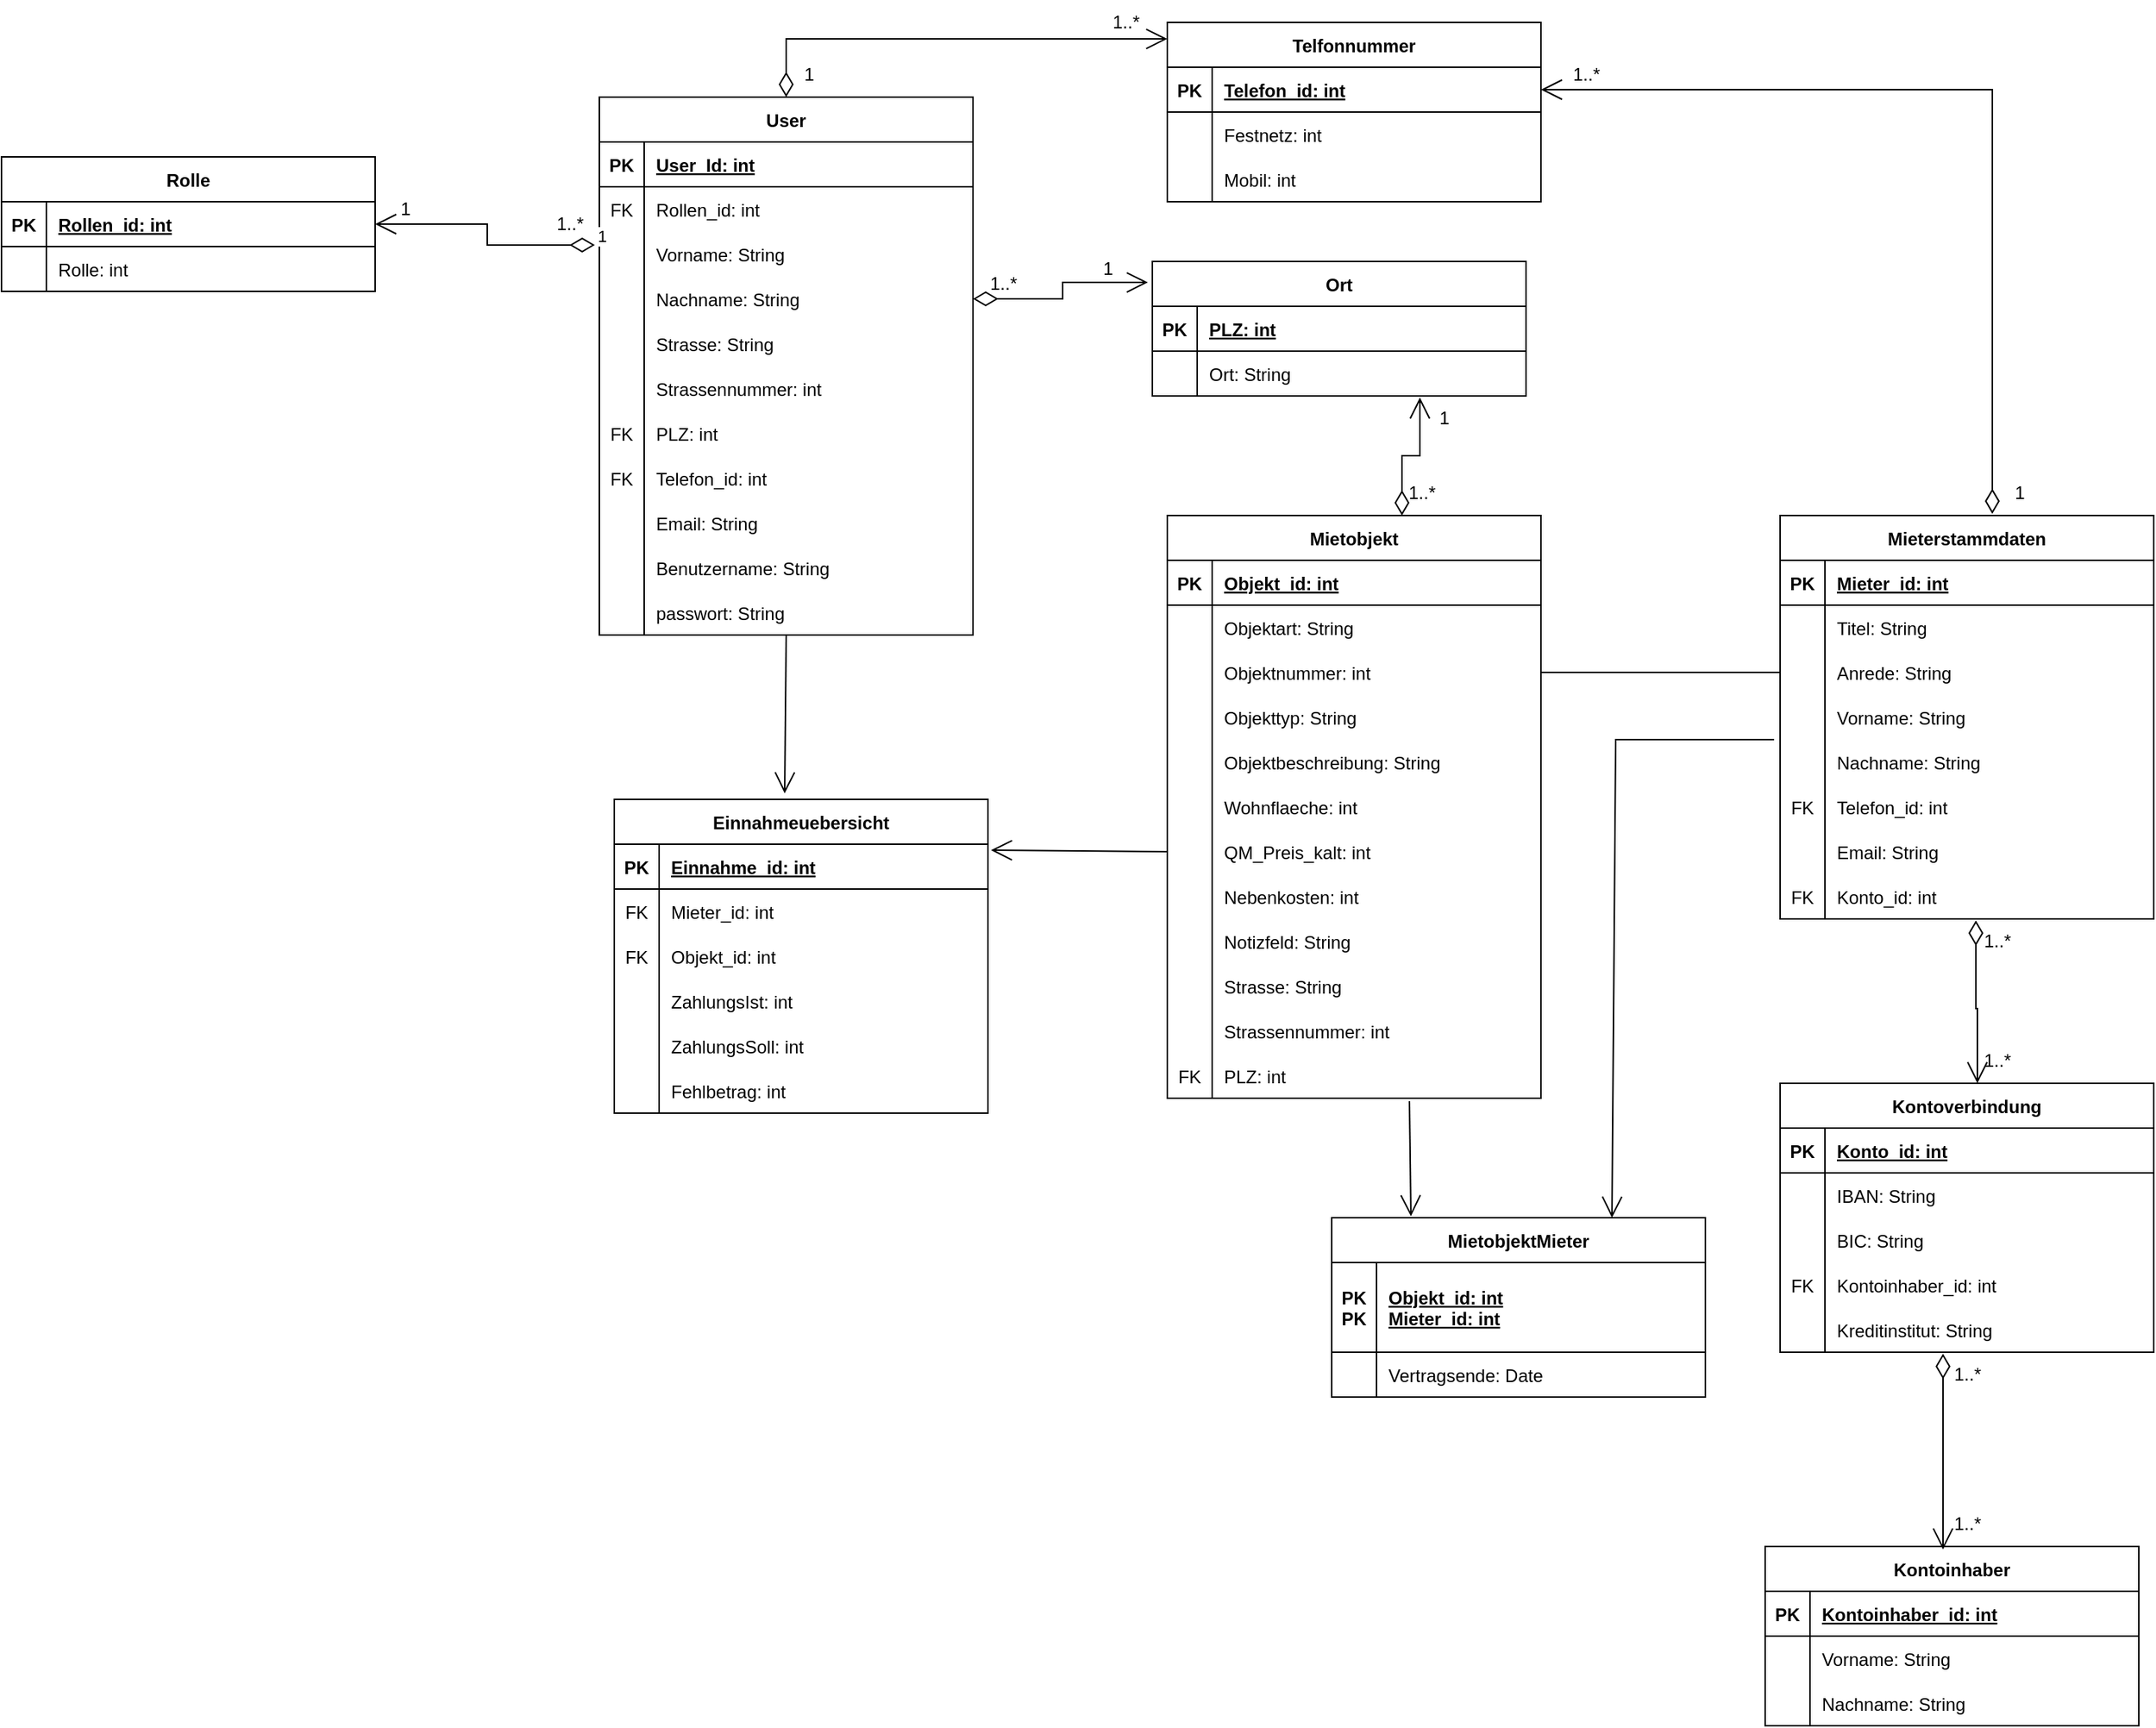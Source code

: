 <mxfile version="21.7.2" type="device">
  <diagram id="R2lEEEUBdFMjLlhIrx00" name="Page-1">
    <mxGraphModel dx="1434" dy="902" grid="1" gridSize="10" guides="1" tooltips="1" connect="1" arrows="1" fold="1" page="1" pageScale="1" pageWidth="850" pageHeight="1100" math="0" shadow="0" extFonts="Permanent Marker^https://fonts.googleapis.com/css?family=Permanent+Marker">
      <root>
        <mxCell id="0" />
        <mxCell id="1" parent="0" />
        <mxCell id="C-vyLk0tnHw3VtMMgP7b-2" value="Ort" style="shape=table;startSize=30;container=1;collapsible=1;childLayout=tableLayout;fixedRows=1;rowLines=0;fontStyle=1;align=center;resizeLast=1;" parent="1" vertex="1">
          <mxGeometry x="910" y="970" width="250" height="90" as="geometry" />
        </mxCell>
        <mxCell id="C-vyLk0tnHw3VtMMgP7b-3" value="" style="shape=partialRectangle;collapsible=0;dropTarget=0;pointerEvents=0;fillColor=none;points=[[0,0.5],[1,0.5]];portConstraint=eastwest;top=0;left=0;right=0;bottom=1;" parent="C-vyLk0tnHw3VtMMgP7b-2" vertex="1">
          <mxGeometry y="30" width="250" height="30" as="geometry" />
        </mxCell>
        <mxCell id="C-vyLk0tnHw3VtMMgP7b-4" value="PK" style="shape=partialRectangle;overflow=hidden;connectable=0;fillColor=none;top=0;left=0;bottom=0;right=0;fontStyle=1;" parent="C-vyLk0tnHw3VtMMgP7b-3" vertex="1">
          <mxGeometry width="30" height="30" as="geometry">
            <mxRectangle width="30" height="30" as="alternateBounds" />
          </mxGeometry>
        </mxCell>
        <mxCell id="C-vyLk0tnHw3VtMMgP7b-5" value="PLZ: int" style="shape=partialRectangle;overflow=hidden;connectable=0;fillColor=none;top=0;left=0;bottom=0;right=0;align=left;spacingLeft=6;fontStyle=5;" parent="C-vyLk0tnHw3VtMMgP7b-3" vertex="1">
          <mxGeometry x="30" width="220" height="30" as="geometry">
            <mxRectangle width="220" height="30" as="alternateBounds" />
          </mxGeometry>
        </mxCell>
        <mxCell id="m9TqK8CWvxOA-mKItu_w-113" value="" style="shape=partialRectangle;collapsible=0;dropTarget=0;pointerEvents=0;fillColor=none;points=[[0,0.5],[1,0.5]];portConstraint=eastwest;top=0;left=0;right=0;bottom=0;" parent="C-vyLk0tnHw3VtMMgP7b-2" vertex="1">
          <mxGeometry y="60" width="250" height="30" as="geometry" />
        </mxCell>
        <mxCell id="m9TqK8CWvxOA-mKItu_w-114" value="" style="shape=partialRectangle;overflow=hidden;connectable=0;fillColor=none;top=0;left=0;bottom=0;right=0;" parent="m9TqK8CWvxOA-mKItu_w-113" vertex="1">
          <mxGeometry width="30" height="30" as="geometry">
            <mxRectangle width="30" height="30" as="alternateBounds" />
          </mxGeometry>
        </mxCell>
        <mxCell id="m9TqK8CWvxOA-mKItu_w-115" value="Ort: String" style="shape=partialRectangle;overflow=hidden;connectable=0;fillColor=none;top=0;left=0;bottom=0;right=0;align=left;spacingLeft=6;" parent="m9TqK8CWvxOA-mKItu_w-113" vertex="1">
          <mxGeometry x="30" width="220" height="30" as="geometry">
            <mxRectangle width="220" height="30" as="alternateBounds" />
          </mxGeometry>
        </mxCell>
        <mxCell id="C-vyLk0tnHw3VtMMgP7b-13" value="Telfonnummer" style="shape=table;startSize=30;container=1;collapsible=1;childLayout=tableLayout;fixedRows=1;rowLines=0;fontStyle=1;align=center;resizeLast=1;" parent="1" vertex="1">
          <mxGeometry x="920" y="810" width="250" height="120" as="geometry" />
        </mxCell>
        <mxCell id="C-vyLk0tnHw3VtMMgP7b-14" value="" style="shape=partialRectangle;collapsible=0;dropTarget=0;pointerEvents=0;fillColor=none;points=[[0,0.5],[1,0.5]];portConstraint=eastwest;top=0;left=0;right=0;bottom=1;" parent="C-vyLk0tnHw3VtMMgP7b-13" vertex="1">
          <mxGeometry y="30" width="250" height="30" as="geometry" />
        </mxCell>
        <mxCell id="C-vyLk0tnHw3VtMMgP7b-15" value="PK" style="shape=partialRectangle;overflow=hidden;connectable=0;fillColor=none;top=0;left=0;bottom=0;right=0;fontStyle=1;" parent="C-vyLk0tnHw3VtMMgP7b-14" vertex="1">
          <mxGeometry width="30" height="30" as="geometry">
            <mxRectangle width="30" height="30" as="alternateBounds" />
          </mxGeometry>
        </mxCell>
        <mxCell id="C-vyLk0tnHw3VtMMgP7b-16" value="Telefon_id: int" style="shape=partialRectangle;overflow=hidden;connectable=0;fillColor=none;top=0;left=0;bottom=0;right=0;align=left;spacingLeft=6;fontStyle=5;" parent="C-vyLk0tnHw3VtMMgP7b-14" vertex="1">
          <mxGeometry x="30" width="220" height="30" as="geometry">
            <mxRectangle width="220" height="30" as="alternateBounds" />
          </mxGeometry>
        </mxCell>
        <mxCell id="C-vyLk0tnHw3VtMMgP7b-17" value="" style="shape=partialRectangle;collapsible=0;dropTarget=0;pointerEvents=0;fillColor=none;points=[[0,0.5],[1,0.5]];portConstraint=eastwest;top=0;left=0;right=0;bottom=0;" parent="C-vyLk0tnHw3VtMMgP7b-13" vertex="1">
          <mxGeometry y="60" width="250" height="30" as="geometry" />
        </mxCell>
        <mxCell id="C-vyLk0tnHw3VtMMgP7b-18" value="" style="shape=partialRectangle;overflow=hidden;connectable=0;fillColor=none;top=0;left=0;bottom=0;right=0;" parent="C-vyLk0tnHw3VtMMgP7b-17" vertex="1">
          <mxGeometry width="30" height="30" as="geometry">
            <mxRectangle width="30" height="30" as="alternateBounds" />
          </mxGeometry>
        </mxCell>
        <mxCell id="C-vyLk0tnHw3VtMMgP7b-19" value="Festnetz: int" style="shape=partialRectangle;overflow=hidden;connectable=0;fillColor=none;top=0;left=0;bottom=0;right=0;align=left;spacingLeft=6;" parent="C-vyLk0tnHw3VtMMgP7b-17" vertex="1">
          <mxGeometry x="30" width="220" height="30" as="geometry">
            <mxRectangle width="220" height="30" as="alternateBounds" />
          </mxGeometry>
        </mxCell>
        <mxCell id="C-vyLk0tnHw3VtMMgP7b-20" value="" style="shape=partialRectangle;collapsible=0;dropTarget=0;pointerEvents=0;fillColor=none;points=[[0,0.5],[1,0.5]];portConstraint=eastwest;top=0;left=0;right=0;bottom=0;" parent="C-vyLk0tnHw3VtMMgP7b-13" vertex="1">
          <mxGeometry y="90" width="250" height="30" as="geometry" />
        </mxCell>
        <mxCell id="C-vyLk0tnHw3VtMMgP7b-21" value="" style="shape=partialRectangle;overflow=hidden;connectable=0;fillColor=none;top=0;left=0;bottom=0;right=0;" parent="C-vyLk0tnHw3VtMMgP7b-20" vertex="1">
          <mxGeometry width="30" height="30" as="geometry">
            <mxRectangle width="30" height="30" as="alternateBounds" />
          </mxGeometry>
        </mxCell>
        <mxCell id="C-vyLk0tnHw3VtMMgP7b-22" value="Mobil: int" style="shape=partialRectangle;overflow=hidden;connectable=0;fillColor=none;top=0;left=0;bottom=0;right=0;align=left;spacingLeft=6;" parent="C-vyLk0tnHw3VtMMgP7b-20" vertex="1">
          <mxGeometry x="30" width="220" height="30" as="geometry">
            <mxRectangle width="220" height="30" as="alternateBounds" />
          </mxGeometry>
        </mxCell>
        <mxCell id="C-vyLk0tnHw3VtMMgP7b-23" value="Mietobjekt" style="shape=table;startSize=30;container=1;collapsible=1;childLayout=tableLayout;fixedRows=1;rowLines=0;fontStyle=1;align=center;resizeLast=1;" parent="1" vertex="1">
          <mxGeometry x="920" y="1140" width="250" height="390" as="geometry" />
        </mxCell>
        <mxCell id="C-vyLk0tnHw3VtMMgP7b-24" value="" style="shape=partialRectangle;collapsible=0;dropTarget=0;pointerEvents=0;fillColor=none;points=[[0,0.5],[1,0.5]];portConstraint=eastwest;top=0;left=0;right=0;bottom=1;" parent="C-vyLk0tnHw3VtMMgP7b-23" vertex="1">
          <mxGeometry y="30" width="250" height="30" as="geometry" />
        </mxCell>
        <mxCell id="C-vyLk0tnHw3VtMMgP7b-25" value="PK" style="shape=partialRectangle;overflow=hidden;connectable=0;fillColor=none;top=0;left=0;bottom=0;right=0;fontStyle=1;" parent="C-vyLk0tnHw3VtMMgP7b-24" vertex="1">
          <mxGeometry width="30" height="30" as="geometry">
            <mxRectangle width="30" height="30" as="alternateBounds" />
          </mxGeometry>
        </mxCell>
        <mxCell id="C-vyLk0tnHw3VtMMgP7b-26" value="Objekt_id: int" style="shape=partialRectangle;overflow=hidden;connectable=0;fillColor=none;top=0;left=0;bottom=0;right=0;align=left;spacingLeft=6;fontStyle=5;" parent="C-vyLk0tnHw3VtMMgP7b-24" vertex="1">
          <mxGeometry x="30" width="220" height="30" as="geometry">
            <mxRectangle width="220" height="30" as="alternateBounds" />
          </mxGeometry>
        </mxCell>
        <mxCell id="62AQ6aziggSIAQVlIx7_-2" value="" style="shape=tableRow;horizontal=0;startSize=0;swimlaneHead=0;swimlaneBody=0;fillColor=none;collapsible=0;dropTarget=0;points=[[0,0.5],[1,0.5]];portConstraint=eastwest;top=0;left=0;right=0;bottom=0;" parent="C-vyLk0tnHw3VtMMgP7b-23" vertex="1">
          <mxGeometry y="60" width="250" height="30" as="geometry" />
        </mxCell>
        <mxCell id="62AQ6aziggSIAQVlIx7_-3" value="" style="shape=partialRectangle;connectable=0;fillColor=none;top=0;left=0;bottom=0;right=0;editable=1;overflow=hidden;" parent="62AQ6aziggSIAQVlIx7_-2" vertex="1">
          <mxGeometry width="30" height="30" as="geometry">
            <mxRectangle width="30" height="30" as="alternateBounds" />
          </mxGeometry>
        </mxCell>
        <mxCell id="62AQ6aziggSIAQVlIx7_-4" value="Objektart: String" style="shape=partialRectangle;connectable=0;fillColor=none;top=0;left=0;bottom=0;right=0;align=left;spacingLeft=6;overflow=hidden;" parent="62AQ6aziggSIAQVlIx7_-2" vertex="1">
          <mxGeometry x="30" width="220" height="30" as="geometry">
            <mxRectangle width="220" height="30" as="alternateBounds" />
          </mxGeometry>
        </mxCell>
        <mxCell id="C-vyLk0tnHw3VtMMgP7b-27" value="" style="shape=partialRectangle;collapsible=0;dropTarget=0;pointerEvents=0;fillColor=none;points=[[0,0.5],[1,0.5]];portConstraint=eastwest;top=0;left=0;right=0;bottom=0;" parent="C-vyLk0tnHw3VtMMgP7b-23" vertex="1">
          <mxGeometry y="90" width="250" height="30" as="geometry" />
        </mxCell>
        <mxCell id="C-vyLk0tnHw3VtMMgP7b-28" value="" style="shape=partialRectangle;overflow=hidden;connectable=0;fillColor=none;top=0;left=0;bottom=0;right=0;" parent="C-vyLk0tnHw3VtMMgP7b-27" vertex="1">
          <mxGeometry width="30" height="30" as="geometry">
            <mxRectangle width="30" height="30" as="alternateBounds" />
          </mxGeometry>
        </mxCell>
        <mxCell id="C-vyLk0tnHw3VtMMgP7b-29" value="Objektnummer: int" style="shape=partialRectangle;overflow=hidden;connectable=0;fillColor=none;top=0;left=0;bottom=0;right=0;align=left;spacingLeft=6;" parent="C-vyLk0tnHw3VtMMgP7b-27" vertex="1">
          <mxGeometry x="30" width="220" height="30" as="geometry">
            <mxRectangle width="220" height="30" as="alternateBounds" />
          </mxGeometry>
        </mxCell>
        <mxCell id="62AQ6aziggSIAQVlIx7_-6" value="" style="shape=tableRow;horizontal=0;startSize=0;swimlaneHead=0;swimlaneBody=0;fillColor=none;collapsible=0;dropTarget=0;points=[[0,0.5],[1,0.5]];portConstraint=eastwest;top=0;left=0;right=0;bottom=0;" parent="C-vyLk0tnHw3VtMMgP7b-23" vertex="1">
          <mxGeometry y="120" width="250" height="30" as="geometry" />
        </mxCell>
        <mxCell id="62AQ6aziggSIAQVlIx7_-7" value="" style="shape=partialRectangle;connectable=0;fillColor=none;top=0;left=0;bottom=0;right=0;editable=1;overflow=hidden;" parent="62AQ6aziggSIAQVlIx7_-6" vertex="1">
          <mxGeometry width="30" height="30" as="geometry">
            <mxRectangle width="30" height="30" as="alternateBounds" />
          </mxGeometry>
        </mxCell>
        <mxCell id="62AQ6aziggSIAQVlIx7_-8" value="Objekttyp: String" style="shape=partialRectangle;connectable=0;fillColor=none;top=0;left=0;bottom=0;right=0;align=left;spacingLeft=6;overflow=hidden;" parent="62AQ6aziggSIAQVlIx7_-6" vertex="1">
          <mxGeometry x="30" width="220" height="30" as="geometry">
            <mxRectangle width="220" height="30" as="alternateBounds" />
          </mxGeometry>
        </mxCell>
        <mxCell id="62AQ6aziggSIAQVlIx7_-10" value="" style="shape=tableRow;horizontal=0;startSize=0;swimlaneHead=0;swimlaneBody=0;fillColor=none;collapsible=0;dropTarget=0;points=[[0,0.5],[1,0.5]];portConstraint=eastwest;top=0;left=0;right=0;bottom=0;" parent="C-vyLk0tnHw3VtMMgP7b-23" vertex="1">
          <mxGeometry y="150" width="250" height="30" as="geometry" />
        </mxCell>
        <mxCell id="62AQ6aziggSIAQVlIx7_-11" value="" style="shape=partialRectangle;connectable=0;fillColor=none;top=0;left=0;bottom=0;right=0;editable=1;overflow=hidden;" parent="62AQ6aziggSIAQVlIx7_-10" vertex="1">
          <mxGeometry width="30" height="30" as="geometry">
            <mxRectangle width="30" height="30" as="alternateBounds" />
          </mxGeometry>
        </mxCell>
        <mxCell id="62AQ6aziggSIAQVlIx7_-12" value="Objektbeschreibung: String" style="shape=partialRectangle;connectable=0;fillColor=none;top=0;left=0;bottom=0;right=0;align=left;spacingLeft=6;overflow=hidden;" parent="62AQ6aziggSIAQVlIx7_-10" vertex="1">
          <mxGeometry x="30" width="220" height="30" as="geometry">
            <mxRectangle width="220" height="30" as="alternateBounds" />
          </mxGeometry>
        </mxCell>
        <mxCell id="62AQ6aziggSIAQVlIx7_-14" value="" style="shape=tableRow;horizontal=0;startSize=0;swimlaneHead=0;swimlaneBody=0;fillColor=none;collapsible=0;dropTarget=0;points=[[0,0.5],[1,0.5]];portConstraint=eastwest;top=0;left=0;right=0;bottom=0;" parent="C-vyLk0tnHw3VtMMgP7b-23" vertex="1">
          <mxGeometry y="180" width="250" height="30" as="geometry" />
        </mxCell>
        <mxCell id="62AQ6aziggSIAQVlIx7_-15" value="" style="shape=partialRectangle;connectable=0;fillColor=none;top=0;left=0;bottom=0;right=0;editable=1;overflow=hidden;" parent="62AQ6aziggSIAQVlIx7_-14" vertex="1">
          <mxGeometry width="30" height="30" as="geometry">
            <mxRectangle width="30" height="30" as="alternateBounds" />
          </mxGeometry>
        </mxCell>
        <mxCell id="62AQ6aziggSIAQVlIx7_-16" value="Wohnflaeche: int" style="shape=partialRectangle;connectable=0;fillColor=none;top=0;left=0;bottom=0;right=0;align=left;spacingLeft=6;overflow=hidden;" parent="62AQ6aziggSIAQVlIx7_-14" vertex="1">
          <mxGeometry x="30" width="220" height="30" as="geometry">
            <mxRectangle width="220" height="30" as="alternateBounds" />
          </mxGeometry>
        </mxCell>
        <mxCell id="62AQ6aziggSIAQVlIx7_-18" value="" style="shape=tableRow;horizontal=0;startSize=0;swimlaneHead=0;swimlaneBody=0;fillColor=none;collapsible=0;dropTarget=0;points=[[0,0.5],[1,0.5]];portConstraint=eastwest;top=0;left=0;right=0;bottom=0;" parent="C-vyLk0tnHw3VtMMgP7b-23" vertex="1">
          <mxGeometry y="210" width="250" height="30" as="geometry" />
        </mxCell>
        <mxCell id="62AQ6aziggSIAQVlIx7_-19" value="" style="shape=partialRectangle;connectable=0;fillColor=none;top=0;left=0;bottom=0;right=0;editable=1;overflow=hidden;" parent="62AQ6aziggSIAQVlIx7_-18" vertex="1">
          <mxGeometry width="30" height="30" as="geometry">
            <mxRectangle width="30" height="30" as="alternateBounds" />
          </mxGeometry>
        </mxCell>
        <mxCell id="62AQ6aziggSIAQVlIx7_-20" value="QM_Preis_kalt: int" style="shape=partialRectangle;connectable=0;fillColor=none;top=0;left=0;bottom=0;right=0;align=left;spacingLeft=6;overflow=hidden;" parent="62AQ6aziggSIAQVlIx7_-18" vertex="1">
          <mxGeometry x="30" width="220" height="30" as="geometry">
            <mxRectangle width="220" height="30" as="alternateBounds" />
          </mxGeometry>
        </mxCell>
        <mxCell id="62AQ6aziggSIAQVlIx7_-22" value="" style="shape=tableRow;horizontal=0;startSize=0;swimlaneHead=0;swimlaneBody=0;fillColor=none;collapsible=0;dropTarget=0;points=[[0,0.5],[1,0.5]];portConstraint=eastwest;top=0;left=0;right=0;bottom=0;" parent="C-vyLk0tnHw3VtMMgP7b-23" vertex="1">
          <mxGeometry y="240" width="250" height="30" as="geometry" />
        </mxCell>
        <mxCell id="62AQ6aziggSIAQVlIx7_-23" value="" style="shape=partialRectangle;connectable=0;fillColor=none;top=0;left=0;bottom=0;right=0;editable=1;overflow=hidden;" parent="62AQ6aziggSIAQVlIx7_-22" vertex="1">
          <mxGeometry width="30" height="30" as="geometry">
            <mxRectangle width="30" height="30" as="alternateBounds" />
          </mxGeometry>
        </mxCell>
        <mxCell id="62AQ6aziggSIAQVlIx7_-24" value="Nebenkosten: int" style="shape=partialRectangle;connectable=0;fillColor=none;top=0;left=0;bottom=0;right=0;align=left;spacingLeft=6;overflow=hidden;" parent="62AQ6aziggSIAQVlIx7_-22" vertex="1">
          <mxGeometry x="30" width="220" height="30" as="geometry">
            <mxRectangle width="220" height="30" as="alternateBounds" />
          </mxGeometry>
        </mxCell>
        <mxCell id="62AQ6aziggSIAQVlIx7_-26" value="" style="shape=tableRow;horizontal=0;startSize=0;swimlaneHead=0;swimlaneBody=0;fillColor=none;collapsible=0;dropTarget=0;points=[[0,0.5],[1,0.5]];portConstraint=eastwest;top=0;left=0;right=0;bottom=0;" parent="C-vyLk0tnHw3VtMMgP7b-23" vertex="1">
          <mxGeometry y="270" width="250" height="30" as="geometry" />
        </mxCell>
        <mxCell id="62AQ6aziggSIAQVlIx7_-27" value="" style="shape=partialRectangle;connectable=0;fillColor=none;top=0;left=0;bottom=0;right=0;editable=1;overflow=hidden;" parent="62AQ6aziggSIAQVlIx7_-26" vertex="1">
          <mxGeometry width="30" height="30" as="geometry">
            <mxRectangle width="30" height="30" as="alternateBounds" />
          </mxGeometry>
        </mxCell>
        <mxCell id="62AQ6aziggSIAQVlIx7_-28" value="Notizfeld: String" style="shape=partialRectangle;connectable=0;fillColor=none;top=0;left=0;bottom=0;right=0;align=left;spacingLeft=6;overflow=hidden;" parent="62AQ6aziggSIAQVlIx7_-26" vertex="1">
          <mxGeometry x="30" width="220" height="30" as="geometry">
            <mxRectangle width="220" height="30" as="alternateBounds" />
          </mxGeometry>
        </mxCell>
        <mxCell id="62AQ6aziggSIAQVlIx7_-30" value="" style="shape=tableRow;horizontal=0;startSize=0;swimlaneHead=0;swimlaneBody=0;fillColor=none;collapsible=0;dropTarget=0;points=[[0,0.5],[1,0.5]];portConstraint=eastwest;top=0;left=0;right=0;bottom=0;" parent="C-vyLk0tnHw3VtMMgP7b-23" vertex="1">
          <mxGeometry y="300" width="250" height="30" as="geometry" />
        </mxCell>
        <mxCell id="62AQ6aziggSIAQVlIx7_-31" value="" style="shape=partialRectangle;connectable=0;fillColor=none;top=0;left=0;bottom=0;right=0;editable=1;overflow=hidden;" parent="62AQ6aziggSIAQVlIx7_-30" vertex="1">
          <mxGeometry width="30" height="30" as="geometry">
            <mxRectangle width="30" height="30" as="alternateBounds" />
          </mxGeometry>
        </mxCell>
        <mxCell id="62AQ6aziggSIAQVlIx7_-32" value="Strasse: String" style="shape=partialRectangle;connectable=0;fillColor=none;top=0;left=0;bottom=0;right=0;align=left;spacingLeft=6;overflow=hidden;" parent="62AQ6aziggSIAQVlIx7_-30" vertex="1">
          <mxGeometry x="30" width="220" height="30" as="geometry">
            <mxRectangle width="220" height="30" as="alternateBounds" />
          </mxGeometry>
        </mxCell>
        <mxCell id="62AQ6aziggSIAQVlIx7_-34" value="" style="shape=tableRow;horizontal=0;startSize=0;swimlaneHead=0;swimlaneBody=0;fillColor=none;collapsible=0;dropTarget=0;points=[[0,0.5],[1,0.5]];portConstraint=eastwest;top=0;left=0;right=0;bottom=0;" parent="C-vyLk0tnHw3VtMMgP7b-23" vertex="1">
          <mxGeometry y="330" width="250" height="30" as="geometry" />
        </mxCell>
        <mxCell id="62AQ6aziggSIAQVlIx7_-35" value="" style="shape=partialRectangle;connectable=0;fillColor=none;top=0;left=0;bottom=0;right=0;editable=1;overflow=hidden;" parent="62AQ6aziggSIAQVlIx7_-34" vertex="1">
          <mxGeometry width="30" height="30" as="geometry">
            <mxRectangle width="30" height="30" as="alternateBounds" />
          </mxGeometry>
        </mxCell>
        <mxCell id="62AQ6aziggSIAQVlIx7_-36" value="Strassennummer: int" style="shape=partialRectangle;connectable=0;fillColor=none;top=0;left=0;bottom=0;right=0;align=left;spacingLeft=6;overflow=hidden;" parent="62AQ6aziggSIAQVlIx7_-34" vertex="1">
          <mxGeometry x="30" width="220" height="30" as="geometry">
            <mxRectangle width="220" height="30" as="alternateBounds" />
          </mxGeometry>
        </mxCell>
        <mxCell id="62AQ6aziggSIAQVlIx7_-38" value="" style="shape=tableRow;horizontal=0;startSize=0;swimlaneHead=0;swimlaneBody=0;fillColor=none;collapsible=0;dropTarget=0;points=[[0,0.5],[1,0.5]];portConstraint=eastwest;top=0;left=0;right=0;bottom=0;" parent="C-vyLk0tnHw3VtMMgP7b-23" vertex="1">
          <mxGeometry y="360" width="250" height="30" as="geometry" />
        </mxCell>
        <mxCell id="62AQ6aziggSIAQVlIx7_-39" value="FK" style="shape=partialRectangle;connectable=0;fillColor=none;top=0;left=0;bottom=0;right=0;editable=1;overflow=hidden;" parent="62AQ6aziggSIAQVlIx7_-38" vertex="1">
          <mxGeometry width="30" height="30" as="geometry">
            <mxRectangle width="30" height="30" as="alternateBounds" />
          </mxGeometry>
        </mxCell>
        <mxCell id="62AQ6aziggSIAQVlIx7_-40" value="PLZ: int" style="shape=partialRectangle;connectable=0;fillColor=none;top=0;left=0;bottom=0;right=0;align=left;spacingLeft=6;overflow=hidden;" parent="62AQ6aziggSIAQVlIx7_-38" vertex="1">
          <mxGeometry x="30" width="220" height="30" as="geometry">
            <mxRectangle width="220" height="30" as="alternateBounds" />
          </mxGeometry>
        </mxCell>
        <mxCell id="62AQ6aziggSIAQVlIx7_-41" value="Mieterstammdaten" style="shape=table;startSize=30;container=1;collapsible=1;childLayout=tableLayout;fixedRows=1;rowLines=0;fontStyle=1;align=center;resizeLast=1;" parent="1" vertex="1">
          <mxGeometry x="1330" y="1140" width="250" height="270" as="geometry" />
        </mxCell>
        <mxCell id="62AQ6aziggSIAQVlIx7_-42" value="" style="shape=partialRectangle;collapsible=0;dropTarget=0;pointerEvents=0;fillColor=none;points=[[0,0.5],[1,0.5]];portConstraint=eastwest;top=0;left=0;right=0;bottom=1;" parent="62AQ6aziggSIAQVlIx7_-41" vertex="1">
          <mxGeometry y="30" width="250" height="30" as="geometry" />
        </mxCell>
        <mxCell id="62AQ6aziggSIAQVlIx7_-43" value="PK" style="shape=partialRectangle;overflow=hidden;connectable=0;fillColor=none;top=0;left=0;bottom=0;right=0;fontStyle=1;" parent="62AQ6aziggSIAQVlIx7_-42" vertex="1">
          <mxGeometry width="30" height="30" as="geometry">
            <mxRectangle width="30" height="30" as="alternateBounds" />
          </mxGeometry>
        </mxCell>
        <mxCell id="62AQ6aziggSIAQVlIx7_-44" value="Mieter_id: int" style="shape=partialRectangle;overflow=hidden;connectable=0;fillColor=none;top=0;left=0;bottom=0;right=0;align=left;spacingLeft=6;fontStyle=5;" parent="62AQ6aziggSIAQVlIx7_-42" vertex="1">
          <mxGeometry x="30" width="220" height="30" as="geometry">
            <mxRectangle width="220" height="30" as="alternateBounds" />
          </mxGeometry>
        </mxCell>
        <mxCell id="62AQ6aziggSIAQVlIx7_-45" value="" style="shape=tableRow;horizontal=0;startSize=0;swimlaneHead=0;swimlaneBody=0;fillColor=none;collapsible=0;dropTarget=0;points=[[0,0.5],[1,0.5]];portConstraint=eastwest;top=0;left=0;right=0;bottom=0;" parent="62AQ6aziggSIAQVlIx7_-41" vertex="1">
          <mxGeometry y="60" width="250" height="30" as="geometry" />
        </mxCell>
        <mxCell id="62AQ6aziggSIAQVlIx7_-46" value="" style="shape=partialRectangle;connectable=0;fillColor=none;top=0;left=0;bottom=0;right=0;editable=1;overflow=hidden;" parent="62AQ6aziggSIAQVlIx7_-45" vertex="1">
          <mxGeometry width="30" height="30" as="geometry">
            <mxRectangle width="30" height="30" as="alternateBounds" />
          </mxGeometry>
        </mxCell>
        <mxCell id="62AQ6aziggSIAQVlIx7_-47" value="Titel: String" style="shape=partialRectangle;connectable=0;fillColor=none;top=0;left=0;bottom=0;right=0;align=left;spacingLeft=6;overflow=hidden;" parent="62AQ6aziggSIAQVlIx7_-45" vertex="1">
          <mxGeometry x="30" width="220" height="30" as="geometry">
            <mxRectangle width="220" height="30" as="alternateBounds" />
          </mxGeometry>
        </mxCell>
        <mxCell id="62AQ6aziggSIAQVlIx7_-48" value="" style="shape=partialRectangle;collapsible=0;dropTarget=0;pointerEvents=0;fillColor=none;points=[[0,0.5],[1,0.5]];portConstraint=eastwest;top=0;left=0;right=0;bottom=0;" parent="62AQ6aziggSIAQVlIx7_-41" vertex="1">
          <mxGeometry y="90" width="250" height="30" as="geometry" />
        </mxCell>
        <mxCell id="62AQ6aziggSIAQVlIx7_-49" value="" style="shape=partialRectangle;overflow=hidden;connectable=0;fillColor=none;top=0;left=0;bottom=0;right=0;" parent="62AQ6aziggSIAQVlIx7_-48" vertex="1">
          <mxGeometry width="30" height="30" as="geometry">
            <mxRectangle width="30" height="30" as="alternateBounds" />
          </mxGeometry>
        </mxCell>
        <mxCell id="62AQ6aziggSIAQVlIx7_-50" value="Anrede: String" style="shape=partialRectangle;overflow=hidden;connectable=0;fillColor=none;top=0;left=0;bottom=0;right=0;align=left;spacingLeft=6;" parent="62AQ6aziggSIAQVlIx7_-48" vertex="1">
          <mxGeometry x="30" width="220" height="30" as="geometry">
            <mxRectangle width="220" height="30" as="alternateBounds" />
          </mxGeometry>
        </mxCell>
        <mxCell id="62AQ6aziggSIAQVlIx7_-51" value="" style="shape=tableRow;horizontal=0;startSize=0;swimlaneHead=0;swimlaneBody=0;fillColor=none;collapsible=0;dropTarget=0;points=[[0,0.5],[1,0.5]];portConstraint=eastwest;top=0;left=0;right=0;bottom=0;" parent="62AQ6aziggSIAQVlIx7_-41" vertex="1">
          <mxGeometry y="120" width="250" height="30" as="geometry" />
        </mxCell>
        <mxCell id="62AQ6aziggSIAQVlIx7_-52" value="" style="shape=partialRectangle;connectable=0;fillColor=none;top=0;left=0;bottom=0;right=0;editable=1;overflow=hidden;" parent="62AQ6aziggSIAQVlIx7_-51" vertex="1">
          <mxGeometry width="30" height="30" as="geometry">
            <mxRectangle width="30" height="30" as="alternateBounds" />
          </mxGeometry>
        </mxCell>
        <mxCell id="62AQ6aziggSIAQVlIx7_-53" value="Vorname: String" style="shape=partialRectangle;connectable=0;fillColor=none;top=0;left=0;bottom=0;right=0;align=left;spacingLeft=6;overflow=hidden;" parent="62AQ6aziggSIAQVlIx7_-51" vertex="1">
          <mxGeometry x="30" width="220" height="30" as="geometry">
            <mxRectangle width="220" height="30" as="alternateBounds" />
          </mxGeometry>
        </mxCell>
        <mxCell id="62AQ6aziggSIAQVlIx7_-54" value="" style="shape=tableRow;horizontal=0;startSize=0;swimlaneHead=0;swimlaneBody=0;fillColor=none;collapsible=0;dropTarget=0;points=[[0,0.5],[1,0.5]];portConstraint=eastwest;top=0;left=0;right=0;bottom=0;" parent="62AQ6aziggSIAQVlIx7_-41" vertex="1">
          <mxGeometry y="150" width="250" height="30" as="geometry" />
        </mxCell>
        <mxCell id="62AQ6aziggSIAQVlIx7_-55" value="" style="shape=partialRectangle;connectable=0;fillColor=none;top=0;left=0;bottom=0;right=0;editable=1;overflow=hidden;" parent="62AQ6aziggSIAQVlIx7_-54" vertex="1">
          <mxGeometry width="30" height="30" as="geometry">
            <mxRectangle width="30" height="30" as="alternateBounds" />
          </mxGeometry>
        </mxCell>
        <mxCell id="62AQ6aziggSIAQVlIx7_-56" value="Nachname: String" style="shape=partialRectangle;connectable=0;fillColor=none;top=0;left=0;bottom=0;right=0;align=left;spacingLeft=6;overflow=hidden;" parent="62AQ6aziggSIAQVlIx7_-54" vertex="1">
          <mxGeometry x="30" width="220" height="30" as="geometry">
            <mxRectangle width="220" height="30" as="alternateBounds" />
          </mxGeometry>
        </mxCell>
        <mxCell id="62AQ6aziggSIAQVlIx7_-57" value="" style="shape=tableRow;horizontal=0;startSize=0;swimlaneHead=0;swimlaneBody=0;fillColor=none;collapsible=0;dropTarget=0;points=[[0,0.5],[1,0.5]];portConstraint=eastwest;top=0;left=0;right=0;bottom=0;" parent="62AQ6aziggSIAQVlIx7_-41" vertex="1">
          <mxGeometry y="180" width="250" height="30" as="geometry" />
        </mxCell>
        <mxCell id="62AQ6aziggSIAQVlIx7_-58" value="FK" style="shape=partialRectangle;connectable=0;fillColor=none;top=0;left=0;bottom=0;right=0;editable=1;overflow=hidden;" parent="62AQ6aziggSIAQVlIx7_-57" vertex="1">
          <mxGeometry width="30" height="30" as="geometry">
            <mxRectangle width="30" height="30" as="alternateBounds" />
          </mxGeometry>
        </mxCell>
        <mxCell id="62AQ6aziggSIAQVlIx7_-59" value="Telefon_id: int" style="shape=partialRectangle;connectable=0;fillColor=none;top=0;left=0;bottom=0;right=0;align=left;spacingLeft=6;overflow=hidden;" parent="62AQ6aziggSIAQVlIx7_-57" vertex="1">
          <mxGeometry x="30" width="220" height="30" as="geometry">
            <mxRectangle width="220" height="30" as="alternateBounds" />
          </mxGeometry>
        </mxCell>
        <mxCell id="62AQ6aziggSIAQVlIx7_-60" value="" style="shape=tableRow;horizontal=0;startSize=0;swimlaneHead=0;swimlaneBody=0;fillColor=none;collapsible=0;dropTarget=0;points=[[0,0.5],[1,0.5]];portConstraint=eastwest;top=0;left=0;right=0;bottom=0;" parent="62AQ6aziggSIAQVlIx7_-41" vertex="1">
          <mxGeometry y="210" width="250" height="30" as="geometry" />
        </mxCell>
        <mxCell id="62AQ6aziggSIAQVlIx7_-61" value="" style="shape=partialRectangle;connectable=0;fillColor=none;top=0;left=0;bottom=0;right=0;editable=1;overflow=hidden;" parent="62AQ6aziggSIAQVlIx7_-60" vertex="1">
          <mxGeometry width="30" height="30" as="geometry">
            <mxRectangle width="30" height="30" as="alternateBounds" />
          </mxGeometry>
        </mxCell>
        <mxCell id="62AQ6aziggSIAQVlIx7_-62" value="Email: String" style="shape=partialRectangle;connectable=0;fillColor=none;top=0;left=0;bottom=0;right=0;align=left;spacingLeft=6;overflow=hidden;" parent="62AQ6aziggSIAQVlIx7_-60" vertex="1">
          <mxGeometry x="30" width="220" height="30" as="geometry">
            <mxRectangle width="220" height="30" as="alternateBounds" />
          </mxGeometry>
        </mxCell>
        <mxCell id="62AQ6aziggSIAQVlIx7_-63" value="" style="shape=tableRow;horizontal=0;startSize=0;swimlaneHead=0;swimlaneBody=0;fillColor=none;collapsible=0;dropTarget=0;points=[[0,0.5],[1,0.5]];portConstraint=eastwest;top=0;left=0;right=0;bottom=0;" parent="62AQ6aziggSIAQVlIx7_-41" vertex="1">
          <mxGeometry y="240" width="250" height="30" as="geometry" />
        </mxCell>
        <mxCell id="62AQ6aziggSIAQVlIx7_-64" value="FK" style="shape=partialRectangle;connectable=0;fillColor=none;top=0;left=0;bottom=0;right=0;editable=1;overflow=hidden;" parent="62AQ6aziggSIAQVlIx7_-63" vertex="1">
          <mxGeometry width="30" height="30" as="geometry">
            <mxRectangle width="30" height="30" as="alternateBounds" />
          </mxGeometry>
        </mxCell>
        <mxCell id="62AQ6aziggSIAQVlIx7_-65" value="Konto_id: int" style="shape=partialRectangle;connectable=0;fillColor=none;top=0;left=0;bottom=0;right=0;align=left;spacingLeft=6;overflow=hidden;" parent="62AQ6aziggSIAQVlIx7_-63" vertex="1">
          <mxGeometry x="30" width="220" height="30" as="geometry">
            <mxRectangle width="220" height="30" as="alternateBounds" />
          </mxGeometry>
        </mxCell>
        <mxCell id="62AQ6aziggSIAQVlIx7_-78" value="User" style="shape=table;startSize=30;container=1;collapsible=1;childLayout=tableLayout;fixedRows=1;rowLines=0;fontStyle=1;align=center;resizeLast=1;" parent="1" vertex="1">
          <mxGeometry x="540" y="860" width="250" height="360" as="geometry" />
        </mxCell>
        <mxCell id="62AQ6aziggSIAQVlIx7_-79" value="" style="shape=partialRectangle;collapsible=0;dropTarget=0;pointerEvents=0;fillColor=none;points=[[0,0.5],[1,0.5]];portConstraint=eastwest;top=0;left=0;right=0;bottom=1;" parent="62AQ6aziggSIAQVlIx7_-78" vertex="1">
          <mxGeometry y="30" width="250" height="30" as="geometry" />
        </mxCell>
        <mxCell id="62AQ6aziggSIAQVlIx7_-80" value="PK" style="shape=partialRectangle;overflow=hidden;connectable=0;fillColor=none;top=0;left=0;bottom=0;right=0;fontStyle=1;" parent="62AQ6aziggSIAQVlIx7_-79" vertex="1">
          <mxGeometry width="30" height="30" as="geometry">
            <mxRectangle width="30" height="30" as="alternateBounds" />
          </mxGeometry>
        </mxCell>
        <mxCell id="62AQ6aziggSIAQVlIx7_-81" value="User_Id: int" style="shape=partialRectangle;overflow=hidden;connectable=0;fillColor=none;top=0;left=0;bottom=0;right=0;align=left;spacingLeft=6;fontStyle=5;" parent="62AQ6aziggSIAQVlIx7_-79" vertex="1">
          <mxGeometry x="30" width="220" height="30" as="geometry">
            <mxRectangle width="220" height="30" as="alternateBounds" />
          </mxGeometry>
        </mxCell>
        <mxCell id="m9TqK8CWvxOA-mKItu_w-20" value="" style="shape=tableRow;horizontal=0;startSize=0;swimlaneHead=0;swimlaneBody=0;fillColor=none;collapsible=0;dropTarget=0;points=[[0,0.5],[1,0.5]];portConstraint=eastwest;top=0;left=0;right=0;bottom=0;" parent="62AQ6aziggSIAQVlIx7_-78" vertex="1">
          <mxGeometry y="60" width="250" height="30" as="geometry" />
        </mxCell>
        <mxCell id="m9TqK8CWvxOA-mKItu_w-21" value="FK" style="shape=partialRectangle;connectable=0;fillColor=none;top=0;left=0;bottom=0;right=0;editable=1;overflow=hidden;" parent="m9TqK8CWvxOA-mKItu_w-20" vertex="1">
          <mxGeometry width="30" height="30" as="geometry">
            <mxRectangle width="30" height="30" as="alternateBounds" />
          </mxGeometry>
        </mxCell>
        <mxCell id="m9TqK8CWvxOA-mKItu_w-22" value="Rollen_id: int" style="shape=partialRectangle;connectable=0;fillColor=none;top=0;left=0;bottom=0;right=0;align=left;spacingLeft=6;overflow=hidden;" parent="m9TqK8CWvxOA-mKItu_w-20" vertex="1">
          <mxGeometry x="30" width="220" height="30" as="geometry">
            <mxRectangle width="220" height="30" as="alternateBounds" />
          </mxGeometry>
        </mxCell>
        <mxCell id="62AQ6aziggSIAQVlIx7_-82" value="" style="shape=tableRow;horizontal=0;startSize=0;swimlaneHead=0;swimlaneBody=0;fillColor=none;collapsible=0;dropTarget=0;points=[[0,0.5],[1,0.5]];portConstraint=eastwest;top=0;left=0;right=0;bottom=0;" parent="62AQ6aziggSIAQVlIx7_-78" vertex="1">
          <mxGeometry y="90" width="250" height="30" as="geometry" />
        </mxCell>
        <mxCell id="62AQ6aziggSIAQVlIx7_-83" value="" style="shape=partialRectangle;connectable=0;fillColor=none;top=0;left=0;bottom=0;right=0;editable=1;overflow=hidden;" parent="62AQ6aziggSIAQVlIx7_-82" vertex="1">
          <mxGeometry width="30" height="30" as="geometry">
            <mxRectangle width="30" height="30" as="alternateBounds" />
          </mxGeometry>
        </mxCell>
        <mxCell id="62AQ6aziggSIAQVlIx7_-84" value="Vorname: String" style="shape=partialRectangle;connectable=0;fillColor=none;top=0;left=0;bottom=0;right=0;align=left;spacingLeft=6;overflow=hidden;" parent="62AQ6aziggSIAQVlIx7_-82" vertex="1">
          <mxGeometry x="30" width="220" height="30" as="geometry">
            <mxRectangle width="220" height="30" as="alternateBounds" />
          </mxGeometry>
        </mxCell>
        <mxCell id="62AQ6aziggSIAQVlIx7_-85" value="" style="shape=partialRectangle;collapsible=0;dropTarget=0;pointerEvents=0;fillColor=none;points=[[0,0.5],[1,0.5]];portConstraint=eastwest;top=0;left=0;right=0;bottom=0;" parent="62AQ6aziggSIAQVlIx7_-78" vertex="1">
          <mxGeometry y="120" width="250" height="30" as="geometry" />
        </mxCell>
        <mxCell id="62AQ6aziggSIAQVlIx7_-86" value="" style="shape=partialRectangle;overflow=hidden;connectable=0;fillColor=none;top=0;left=0;bottom=0;right=0;" parent="62AQ6aziggSIAQVlIx7_-85" vertex="1">
          <mxGeometry width="30" height="30" as="geometry">
            <mxRectangle width="30" height="30" as="alternateBounds" />
          </mxGeometry>
        </mxCell>
        <mxCell id="62AQ6aziggSIAQVlIx7_-87" value="Nachname: String" style="shape=partialRectangle;overflow=hidden;connectable=0;fillColor=none;top=0;left=0;bottom=0;right=0;align=left;spacingLeft=6;" parent="62AQ6aziggSIAQVlIx7_-85" vertex="1">
          <mxGeometry x="30" width="220" height="30" as="geometry">
            <mxRectangle width="220" height="30" as="alternateBounds" />
          </mxGeometry>
        </mxCell>
        <mxCell id="62AQ6aziggSIAQVlIx7_-88" value="" style="shape=tableRow;horizontal=0;startSize=0;swimlaneHead=0;swimlaneBody=0;fillColor=none;collapsible=0;dropTarget=0;points=[[0,0.5],[1,0.5]];portConstraint=eastwest;top=0;left=0;right=0;bottom=0;" parent="62AQ6aziggSIAQVlIx7_-78" vertex="1">
          <mxGeometry y="150" width="250" height="30" as="geometry" />
        </mxCell>
        <mxCell id="62AQ6aziggSIAQVlIx7_-89" value="" style="shape=partialRectangle;connectable=0;fillColor=none;top=0;left=0;bottom=0;right=0;editable=1;overflow=hidden;" parent="62AQ6aziggSIAQVlIx7_-88" vertex="1">
          <mxGeometry width="30" height="30" as="geometry">
            <mxRectangle width="30" height="30" as="alternateBounds" />
          </mxGeometry>
        </mxCell>
        <mxCell id="62AQ6aziggSIAQVlIx7_-90" value="Strasse: String" style="shape=partialRectangle;connectable=0;fillColor=none;top=0;left=0;bottom=0;right=0;align=left;spacingLeft=6;overflow=hidden;" parent="62AQ6aziggSIAQVlIx7_-88" vertex="1">
          <mxGeometry x="30" width="220" height="30" as="geometry">
            <mxRectangle width="220" height="30" as="alternateBounds" />
          </mxGeometry>
        </mxCell>
        <mxCell id="62AQ6aziggSIAQVlIx7_-91" value="" style="shape=tableRow;horizontal=0;startSize=0;swimlaneHead=0;swimlaneBody=0;fillColor=none;collapsible=0;dropTarget=0;points=[[0,0.5],[1,0.5]];portConstraint=eastwest;top=0;left=0;right=0;bottom=0;" parent="62AQ6aziggSIAQVlIx7_-78" vertex="1">
          <mxGeometry y="180" width="250" height="30" as="geometry" />
        </mxCell>
        <mxCell id="62AQ6aziggSIAQVlIx7_-92" value="" style="shape=partialRectangle;connectable=0;fillColor=none;top=0;left=0;bottom=0;right=0;editable=1;overflow=hidden;" parent="62AQ6aziggSIAQVlIx7_-91" vertex="1">
          <mxGeometry width="30" height="30" as="geometry">
            <mxRectangle width="30" height="30" as="alternateBounds" />
          </mxGeometry>
        </mxCell>
        <mxCell id="62AQ6aziggSIAQVlIx7_-93" value="Strassennummer: int" style="shape=partialRectangle;connectable=0;fillColor=none;top=0;left=0;bottom=0;right=0;align=left;spacingLeft=6;overflow=hidden;" parent="62AQ6aziggSIAQVlIx7_-91" vertex="1">
          <mxGeometry x="30" width="220" height="30" as="geometry">
            <mxRectangle width="220" height="30" as="alternateBounds" />
          </mxGeometry>
        </mxCell>
        <mxCell id="62AQ6aziggSIAQVlIx7_-94" value="" style="shape=tableRow;horizontal=0;startSize=0;swimlaneHead=0;swimlaneBody=0;fillColor=none;collapsible=0;dropTarget=0;points=[[0,0.5],[1,0.5]];portConstraint=eastwest;top=0;left=0;right=0;bottom=0;" parent="62AQ6aziggSIAQVlIx7_-78" vertex="1">
          <mxGeometry y="210" width="250" height="30" as="geometry" />
        </mxCell>
        <mxCell id="62AQ6aziggSIAQVlIx7_-95" value="FK" style="shape=partialRectangle;connectable=0;fillColor=none;top=0;left=0;bottom=0;right=0;editable=1;overflow=hidden;" parent="62AQ6aziggSIAQVlIx7_-94" vertex="1">
          <mxGeometry width="30" height="30" as="geometry">
            <mxRectangle width="30" height="30" as="alternateBounds" />
          </mxGeometry>
        </mxCell>
        <mxCell id="62AQ6aziggSIAQVlIx7_-96" value="PLZ: int" style="shape=partialRectangle;connectable=0;fillColor=none;top=0;left=0;bottom=0;right=0;align=left;spacingLeft=6;overflow=hidden;" parent="62AQ6aziggSIAQVlIx7_-94" vertex="1">
          <mxGeometry x="30" width="220" height="30" as="geometry">
            <mxRectangle width="220" height="30" as="alternateBounds" />
          </mxGeometry>
        </mxCell>
        <mxCell id="62AQ6aziggSIAQVlIx7_-97" value="" style="shape=tableRow;horizontal=0;startSize=0;swimlaneHead=0;swimlaneBody=0;fillColor=none;collapsible=0;dropTarget=0;points=[[0,0.5],[1,0.5]];portConstraint=eastwest;top=0;left=0;right=0;bottom=0;" parent="62AQ6aziggSIAQVlIx7_-78" vertex="1">
          <mxGeometry y="240" width="250" height="30" as="geometry" />
        </mxCell>
        <mxCell id="62AQ6aziggSIAQVlIx7_-98" value="FK" style="shape=partialRectangle;connectable=0;fillColor=none;top=0;left=0;bottom=0;right=0;editable=1;overflow=hidden;" parent="62AQ6aziggSIAQVlIx7_-97" vertex="1">
          <mxGeometry width="30" height="30" as="geometry">
            <mxRectangle width="30" height="30" as="alternateBounds" />
          </mxGeometry>
        </mxCell>
        <mxCell id="62AQ6aziggSIAQVlIx7_-99" value="Telefon_id: int" style="shape=partialRectangle;connectable=0;fillColor=none;top=0;left=0;bottom=0;right=0;align=left;spacingLeft=6;overflow=hidden;" parent="62AQ6aziggSIAQVlIx7_-97" vertex="1">
          <mxGeometry x="30" width="220" height="30" as="geometry">
            <mxRectangle width="220" height="30" as="alternateBounds" />
          </mxGeometry>
        </mxCell>
        <mxCell id="62AQ6aziggSIAQVlIx7_-100" value="" style="shape=tableRow;horizontal=0;startSize=0;swimlaneHead=0;swimlaneBody=0;fillColor=none;collapsible=0;dropTarget=0;points=[[0,0.5],[1,0.5]];portConstraint=eastwest;top=0;left=0;right=0;bottom=0;" parent="62AQ6aziggSIAQVlIx7_-78" vertex="1">
          <mxGeometry y="270" width="250" height="30" as="geometry" />
        </mxCell>
        <mxCell id="62AQ6aziggSIAQVlIx7_-101" value="" style="shape=partialRectangle;connectable=0;fillColor=none;top=0;left=0;bottom=0;right=0;editable=1;overflow=hidden;" parent="62AQ6aziggSIAQVlIx7_-100" vertex="1">
          <mxGeometry width="30" height="30" as="geometry">
            <mxRectangle width="30" height="30" as="alternateBounds" />
          </mxGeometry>
        </mxCell>
        <mxCell id="62AQ6aziggSIAQVlIx7_-102" value="Email: String" style="shape=partialRectangle;connectable=0;fillColor=none;top=0;left=0;bottom=0;right=0;align=left;spacingLeft=6;overflow=hidden;" parent="62AQ6aziggSIAQVlIx7_-100" vertex="1">
          <mxGeometry x="30" width="220" height="30" as="geometry">
            <mxRectangle width="220" height="30" as="alternateBounds" />
          </mxGeometry>
        </mxCell>
        <mxCell id="62AQ6aziggSIAQVlIx7_-103" value="" style="shape=tableRow;horizontal=0;startSize=0;swimlaneHead=0;swimlaneBody=0;fillColor=none;collapsible=0;dropTarget=0;points=[[0,0.5],[1,0.5]];portConstraint=eastwest;top=0;left=0;right=0;bottom=0;" parent="62AQ6aziggSIAQVlIx7_-78" vertex="1">
          <mxGeometry y="300" width="250" height="30" as="geometry" />
        </mxCell>
        <mxCell id="62AQ6aziggSIAQVlIx7_-104" value="" style="shape=partialRectangle;connectable=0;fillColor=none;top=0;left=0;bottom=0;right=0;editable=1;overflow=hidden;" parent="62AQ6aziggSIAQVlIx7_-103" vertex="1">
          <mxGeometry width="30" height="30" as="geometry">
            <mxRectangle width="30" height="30" as="alternateBounds" />
          </mxGeometry>
        </mxCell>
        <mxCell id="62AQ6aziggSIAQVlIx7_-105" value="Benutzername: String" style="shape=partialRectangle;connectable=0;fillColor=none;top=0;left=0;bottom=0;right=0;align=left;spacingLeft=6;overflow=hidden;" parent="62AQ6aziggSIAQVlIx7_-103" vertex="1">
          <mxGeometry x="30" width="220" height="30" as="geometry">
            <mxRectangle width="220" height="30" as="alternateBounds" />
          </mxGeometry>
        </mxCell>
        <mxCell id="62AQ6aziggSIAQVlIx7_-106" value="" style="shape=tableRow;horizontal=0;startSize=0;swimlaneHead=0;swimlaneBody=0;fillColor=none;collapsible=0;dropTarget=0;points=[[0,0.5],[1,0.5]];portConstraint=eastwest;top=0;left=0;right=0;bottom=0;" parent="62AQ6aziggSIAQVlIx7_-78" vertex="1">
          <mxGeometry y="330" width="250" height="30" as="geometry" />
        </mxCell>
        <mxCell id="62AQ6aziggSIAQVlIx7_-107" value="" style="shape=partialRectangle;connectable=0;fillColor=none;top=0;left=0;bottom=0;right=0;editable=1;overflow=hidden;" parent="62AQ6aziggSIAQVlIx7_-106" vertex="1">
          <mxGeometry width="30" height="30" as="geometry">
            <mxRectangle width="30" height="30" as="alternateBounds" />
          </mxGeometry>
        </mxCell>
        <mxCell id="62AQ6aziggSIAQVlIx7_-108" value="passwort: String" style="shape=partialRectangle;connectable=0;fillColor=none;top=0;left=0;bottom=0;right=0;align=left;spacingLeft=6;overflow=hidden;" parent="62AQ6aziggSIAQVlIx7_-106" vertex="1">
          <mxGeometry x="30" width="220" height="30" as="geometry">
            <mxRectangle width="220" height="30" as="alternateBounds" />
          </mxGeometry>
        </mxCell>
        <mxCell id="62AQ6aziggSIAQVlIx7_-115" value="Einnahmeuebersicht" style="shape=table;startSize=30;container=1;collapsible=1;childLayout=tableLayout;fixedRows=1;rowLines=0;fontStyle=1;align=center;resizeLast=1;" parent="1" vertex="1">
          <mxGeometry x="550" y="1330" width="250" height="210" as="geometry" />
        </mxCell>
        <mxCell id="62AQ6aziggSIAQVlIx7_-116" value="" style="shape=partialRectangle;collapsible=0;dropTarget=0;pointerEvents=0;fillColor=none;points=[[0,0.5],[1,0.5]];portConstraint=eastwest;top=0;left=0;right=0;bottom=1;" parent="62AQ6aziggSIAQVlIx7_-115" vertex="1">
          <mxGeometry y="30" width="250" height="30" as="geometry" />
        </mxCell>
        <mxCell id="62AQ6aziggSIAQVlIx7_-117" value="PK" style="shape=partialRectangle;overflow=hidden;connectable=0;fillColor=none;top=0;left=0;bottom=0;right=0;fontStyle=1;" parent="62AQ6aziggSIAQVlIx7_-116" vertex="1">
          <mxGeometry width="30" height="30" as="geometry">
            <mxRectangle width="30" height="30" as="alternateBounds" />
          </mxGeometry>
        </mxCell>
        <mxCell id="62AQ6aziggSIAQVlIx7_-118" value="Einnahme_id: int" style="shape=partialRectangle;overflow=hidden;connectable=0;fillColor=none;top=0;left=0;bottom=0;right=0;align=left;spacingLeft=6;fontStyle=5;" parent="62AQ6aziggSIAQVlIx7_-116" vertex="1">
          <mxGeometry x="30" width="220" height="30" as="geometry">
            <mxRectangle width="220" height="30" as="alternateBounds" />
          </mxGeometry>
        </mxCell>
        <mxCell id="62AQ6aziggSIAQVlIx7_-122" value="" style="shape=partialRectangle;collapsible=0;dropTarget=0;pointerEvents=0;fillColor=none;points=[[0,0.5],[1,0.5]];portConstraint=eastwest;top=0;left=0;right=0;bottom=0;" parent="62AQ6aziggSIAQVlIx7_-115" vertex="1">
          <mxGeometry y="60" width="250" height="30" as="geometry" />
        </mxCell>
        <mxCell id="62AQ6aziggSIAQVlIx7_-123" value="FK" style="shape=partialRectangle;overflow=hidden;connectable=0;fillColor=none;top=0;left=0;bottom=0;right=0;" parent="62AQ6aziggSIAQVlIx7_-122" vertex="1">
          <mxGeometry width="30" height="30" as="geometry">
            <mxRectangle width="30" height="30" as="alternateBounds" />
          </mxGeometry>
        </mxCell>
        <mxCell id="62AQ6aziggSIAQVlIx7_-124" value="Mieter_id: int" style="shape=partialRectangle;overflow=hidden;connectable=0;fillColor=none;top=0;left=0;bottom=0;right=0;align=left;spacingLeft=6;" parent="62AQ6aziggSIAQVlIx7_-122" vertex="1">
          <mxGeometry x="30" width="220" height="30" as="geometry">
            <mxRectangle width="220" height="30" as="alternateBounds" />
          </mxGeometry>
        </mxCell>
        <mxCell id="62AQ6aziggSIAQVlIx7_-125" value="" style="shape=tableRow;horizontal=0;startSize=0;swimlaneHead=0;swimlaneBody=0;fillColor=none;collapsible=0;dropTarget=0;points=[[0,0.5],[1,0.5]];portConstraint=eastwest;top=0;left=0;right=0;bottom=0;" parent="62AQ6aziggSIAQVlIx7_-115" vertex="1">
          <mxGeometry y="90" width="250" height="30" as="geometry" />
        </mxCell>
        <mxCell id="62AQ6aziggSIAQVlIx7_-126" value="FK" style="shape=partialRectangle;connectable=0;fillColor=none;top=0;left=0;bottom=0;right=0;editable=1;overflow=hidden;" parent="62AQ6aziggSIAQVlIx7_-125" vertex="1">
          <mxGeometry width="30" height="30" as="geometry">
            <mxRectangle width="30" height="30" as="alternateBounds" />
          </mxGeometry>
        </mxCell>
        <mxCell id="62AQ6aziggSIAQVlIx7_-127" value="Objekt_id: int" style="shape=partialRectangle;connectable=0;fillColor=none;top=0;left=0;bottom=0;right=0;align=left;spacingLeft=6;overflow=hidden;" parent="62AQ6aziggSIAQVlIx7_-125" vertex="1">
          <mxGeometry x="30" width="220" height="30" as="geometry">
            <mxRectangle width="220" height="30" as="alternateBounds" />
          </mxGeometry>
        </mxCell>
        <mxCell id="62AQ6aziggSIAQVlIx7_-128" value="" style="shape=tableRow;horizontal=0;startSize=0;swimlaneHead=0;swimlaneBody=0;fillColor=none;collapsible=0;dropTarget=0;points=[[0,0.5],[1,0.5]];portConstraint=eastwest;top=0;left=0;right=0;bottom=0;" parent="62AQ6aziggSIAQVlIx7_-115" vertex="1">
          <mxGeometry y="120" width="250" height="30" as="geometry" />
        </mxCell>
        <mxCell id="62AQ6aziggSIAQVlIx7_-129" value="" style="shape=partialRectangle;connectable=0;fillColor=none;top=0;left=0;bottom=0;right=0;editable=1;overflow=hidden;" parent="62AQ6aziggSIAQVlIx7_-128" vertex="1">
          <mxGeometry width="30" height="30" as="geometry">
            <mxRectangle width="30" height="30" as="alternateBounds" />
          </mxGeometry>
        </mxCell>
        <mxCell id="62AQ6aziggSIAQVlIx7_-130" value="ZahlungsIst: int" style="shape=partialRectangle;connectable=0;fillColor=none;top=0;left=0;bottom=0;right=0;align=left;spacingLeft=6;overflow=hidden;" parent="62AQ6aziggSIAQVlIx7_-128" vertex="1">
          <mxGeometry x="30" width="220" height="30" as="geometry">
            <mxRectangle width="220" height="30" as="alternateBounds" />
          </mxGeometry>
        </mxCell>
        <mxCell id="m9TqK8CWvxOA-mKItu_w-11" value="" style="shape=tableRow;horizontal=0;startSize=0;swimlaneHead=0;swimlaneBody=0;fillColor=none;collapsible=0;dropTarget=0;points=[[0,0.5],[1,0.5]];portConstraint=eastwest;top=0;left=0;right=0;bottom=0;" parent="62AQ6aziggSIAQVlIx7_-115" vertex="1">
          <mxGeometry y="150" width="250" height="30" as="geometry" />
        </mxCell>
        <mxCell id="m9TqK8CWvxOA-mKItu_w-12" value="" style="shape=partialRectangle;connectable=0;fillColor=none;top=0;left=0;bottom=0;right=0;editable=1;overflow=hidden;" parent="m9TqK8CWvxOA-mKItu_w-11" vertex="1">
          <mxGeometry width="30" height="30" as="geometry">
            <mxRectangle width="30" height="30" as="alternateBounds" />
          </mxGeometry>
        </mxCell>
        <mxCell id="m9TqK8CWvxOA-mKItu_w-13" value="ZahlungsSoll: int" style="shape=partialRectangle;connectable=0;fillColor=none;top=0;left=0;bottom=0;right=0;align=left;spacingLeft=6;overflow=hidden;" parent="m9TqK8CWvxOA-mKItu_w-11" vertex="1">
          <mxGeometry x="30" width="220" height="30" as="geometry">
            <mxRectangle width="220" height="30" as="alternateBounds" />
          </mxGeometry>
        </mxCell>
        <mxCell id="m9TqK8CWvxOA-mKItu_w-14" value="" style="shape=tableRow;horizontal=0;startSize=0;swimlaneHead=0;swimlaneBody=0;fillColor=none;collapsible=0;dropTarget=0;points=[[0,0.5],[1,0.5]];portConstraint=eastwest;top=0;left=0;right=0;bottom=0;" parent="62AQ6aziggSIAQVlIx7_-115" vertex="1">
          <mxGeometry y="180" width="250" height="30" as="geometry" />
        </mxCell>
        <mxCell id="m9TqK8CWvxOA-mKItu_w-15" value="" style="shape=partialRectangle;connectable=0;fillColor=none;top=0;left=0;bottom=0;right=0;editable=1;overflow=hidden;" parent="m9TqK8CWvxOA-mKItu_w-14" vertex="1">
          <mxGeometry width="30" height="30" as="geometry">
            <mxRectangle width="30" height="30" as="alternateBounds" />
          </mxGeometry>
        </mxCell>
        <mxCell id="m9TqK8CWvxOA-mKItu_w-16" value="Fehlbetrag: int" style="shape=partialRectangle;connectable=0;fillColor=none;top=0;left=0;bottom=0;right=0;align=left;spacingLeft=6;overflow=hidden;" parent="m9TqK8CWvxOA-mKItu_w-14" vertex="1">
          <mxGeometry x="30" width="220" height="30" as="geometry">
            <mxRectangle width="220" height="30" as="alternateBounds" />
          </mxGeometry>
        </mxCell>
        <mxCell id="m9TqK8CWvxOA-mKItu_w-78" style="edgeStyle=orthogonalEdgeStyle;rounded=0;orthogonalLoop=1;jettySize=auto;html=1;exitX=1;exitY=0.5;exitDx=0;exitDy=0;" parent="62AQ6aziggSIAQVlIx7_-115" source="62AQ6aziggSIAQVlIx7_-116" target="62AQ6aziggSIAQVlIx7_-116" edge="1">
          <mxGeometry relative="1" as="geometry" />
        </mxCell>
        <mxCell id="62AQ6aziggSIAQVlIx7_-157" value="Kontoinhaber" style="shape=table;startSize=30;container=1;collapsible=1;childLayout=tableLayout;fixedRows=1;rowLines=0;fontStyle=1;align=center;resizeLast=1;" parent="1" vertex="1">
          <mxGeometry x="1320" y="1830" width="250" height="120" as="geometry" />
        </mxCell>
        <mxCell id="62AQ6aziggSIAQVlIx7_-158" value="" style="shape=partialRectangle;collapsible=0;dropTarget=0;pointerEvents=0;fillColor=none;points=[[0,0.5],[1,0.5]];portConstraint=eastwest;top=0;left=0;right=0;bottom=1;" parent="62AQ6aziggSIAQVlIx7_-157" vertex="1">
          <mxGeometry y="30" width="250" height="30" as="geometry" />
        </mxCell>
        <mxCell id="62AQ6aziggSIAQVlIx7_-159" value="PK" style="shape=partialRectangle;overflow=hidden;connectable=0;fillColor=none;top=0;left=0;bottom=0;right=0;fontStyle=1;" parent="62AQ6aziggSIAQVlIx7_-158" vertex="1">
          <mxGeometry width="30" height="30" as="geometry">
            <mxRectangle width="30" height="30" as="alternateBounds" />
          </mxGeometry>
        </mxCell>
        <mxCell id="62AQ6aziggSIAQVlIx7_-160" value="Kontoinhaber_id: int" style="shape=partialRectangle;overflow=hidden;connectable=0;fillColor=none;top=0;left=0;bottom=0;right=0;align=left;spacingLeft=6;fontStyle=5;" parent="62AQ6aziggSIAQVlIx7_-158" vertex="1">
          <mxGeometry x="30" width="220" height="30" as="geometry">
            <mxRectangle width="220" height="30" as="alternateBounds" />
          </mxGeometry>
        </mxCell>
        <mxCell id="62AQ6aziggSIAQVlIx7_-161" value="" style="shape=tableRow;horizontal=0;startSize=0;swimlaneHead=0;swimlaneBody=0;fillColor=none;collapsible=0;dropTarget=0;points=[[0,0.5],[1,0.5]];portConstraint=eastwest;top=0;left=0;right=0;bottom=0;" parent="62AQ6aziggSIAQVlIx7_-157" vertex="1">
          <mxGeometry y="60" width="250" height="30" as="geometry" />
        </mxCell>
        <mxCell id="62AQ6aziggSIAQVlIx7_-162" value="" style="shape=partialRectangle;connectable=0;fillColor=none;top=0;left=0;bottom=0;right=0;editable=1;overflow=hidden;" parent="62AQ6aziggSIAQVlIx7_-161" vertex="1">
          <mxGeometry width="30" height="30" as="geometry">
            <mxRectangle width="30" height="30" as="alternateBounds" />
          </mxGeometry>
        </mxCell>
        <mxCell id="62AQ6aziggSIAQVlIx7_-163" value="Vorname: String" style="shape=partialRectangle;connectable=0;fillColor=none;top=0;left=0;bottom=0;right=0;align=left;spacingLeft=6;overflow=hidden;" parent="62AQ6aziggSIAQVlIx7_-161" vertex="1">
          <mxGeometry x="30" width="220" height="30" as="geometry">
            <mxRectangle width="220" height="30" as="alternateBounds" />
          </mxGeometry>
        </mxCell>
        <mxCell id="62AQ6aziggSIAQVlIx7_-164" value="" style="shape=partialRectangle;collapsible=0;dropTarget=0;pointerEvents=0;fillColor=none;points=[[0,0.5],[1,0.5]];portConstraint=eastwest;top=0;left=0;right=0;bottom=0;" parent="62AQ6aziggSIAQVlIx7_-157" vertex="1">
          <mxGeometry y="90" width="250" height="30" as="geometry" />
        </mxCell>
        <mxCell id="62AQ6aziggSIAQVlIx7_-165" value="" style="shape=partialRectangle;overflow=hidden;connectable=0;fillColor=none;top=0;left=0;bottom=0;right=0;" parent="62AQ6aziggSIAQVlIx7_-164" vertex="1">
          <mxGeometry width="30" height="30" as="geometry">
            <mxRectangle width="30" height="30" as="alternateBounds" />
          </mxGeometry>
        </mxCell>
        <mxCell id="62AQ6aziggSIAQVlIx7_-166" value="Nachname: String" style="shape=partialRectangle;overflow=hidden;connectable=0;fillColor=none;top=0;left=0;bottom=0;right=0;align=left;spacingLeft=6;" parent="62AQ6aziggSIAQVlIx7_-164" vertex="1">
          <mxGeometry x="30" width="220" height="30" as="geometry">
            <mxRectangle width="220" height="30" as="alternateBounds" />
          </mxGeometry>
        </mxCell>
        <mxCell id="62AQ6aziggSIAQVlIx7_-182" value="Kontoverbindung" style="shape=table;startSize=30;container=1;collapsible=1;childLayout=tableLayout;fixedRows=1;rowLines=0;fontStyle=1;align=center;resizeLast=1;" parent="1" vertex="1">
          <mxGeometry x="1330" y="1520" width="250" height="180" as="geometry" />
        </mxCell>
        <mxCell id="62AQ6aziggSIAQVlIx7_-183" value="" style="shape=partialRectangle;collapsible=0;dropTarget=0;pointerEvents=0;fillColor=none;points=[[0,0.5],[1,0.5]];portConstraint=eastwest;top=0;left=0;right=0;bottom=1;" parent="62AQ6aziggSIAQVlIx7_-182" vertex="1">
          <mxGeometry y="30" width="250" height="30" as="geometry" />
        </mxCell>
        <mxCell id="62AQ6aziggSIAQVlIx7_-184" value="PK" style="shape=partialRectangle;overflow=hidden;connectable=0;fillColor=none;top=0;left=0;bottom=0;right=0;fontStyle=1;" parent="62AQ6aziggSIAQVlIx7_-183" vertex="1">
          <mxGeometry width="30" height="30" as="geometry">
            <mxRectangle width="30" height="30" as="alternateBounds" />
          </mxGeometry>
        </mxCell>
        <mxCell id="62AQ6aziggSIAQVlIx7_-185" value="Konto_id: int" style="shape=partialRectangle;overflow=hidden;connectable=0;fillColor=none;top=0;left=0;bottom=0;right=0;align=left;spacingLeft=6;fontStyle=5;" parent="62AQ6aziggSIAQVlIx7_-183" vertex="1">
          <mxGeometry x="30" width="220" height="30" as="geometry">
            <mxRectangle width="220" height="30" as="alternateBounds" />
          </mxGeometry>
        </mxCell>
        <mxCell id="62AQ6aziggSIAQVlIx7_-186" value="" style="shape=tableRow;horizontal=0;startSize=0;swimlaneHead=0;swimlaneBody=0;fillColor=none;collapsible=0;dropTarget=0;points=[[0,0.5],[1,0.5]];portConstraint=eastwest;top=0;left=0;right=0;bottom=0;" parent="62AQ6aziggSIAQVlIx7_-182" vertex="1">
          <mxGeometry y="60" width="250" height="30" as="geometry" />
        </mxCell>
        <mxCell id="62AQ6aziggSIAQVlIx7_-187" value="" style="shape=partialRectangle;connectable=0;fillColor=none;top=0;left=0;bottom=0;right=0;editable=1;overflow=hidden;" parent="62AQ6aziggSIAQVlIx7_-186" vertex="1">
          <mxGeometry width="30" height="30" as="geometry">
            <mxRectangle width="30" height="30" as="alternateBounds" />
          </mxGeometry>
        </mxCell>
        <mxCell id="62AQ6aziggSIAQVlIx7_-188" value="IBAN: String" style="shape=partialRectangle;connectable=0;fillColor=none;top=0;left=0;bottom=0;right=0;align=left;spacingLeft=6;overflow=hidden;" parent="62AQ6aziggSIAQVlIx7_-186" vertex="1">
          <mxGeometry x="30" width="220" height="30" as="geometry">
            <mxRectangle width="220" height="30" as="alternateBounds" />
          </mxGeometry>
        </mxCell>
        <mxCell id="62AQ6aziggSIAQVlIx7_-189" value="" style="shape=partialRectangle;collapsible=0;dropTarget=0;pointerEvents=0;fillColor=none;points=[[0,0.5],[1,0.5]];portConstraint=eastwest;top=0;left=0;right=0;bottom=0;" parent="62AQ6aziggSIAQVlIx7_-182" vertex="1">
          <mxGeometry y="90" width="250" height="30" as="geometry" />
        </mxCell>
        <mxCell id="62AQ6aziggSIAQVlIx7_-190" value="" style="shape=partialRectangle;overflow=hidden;connectable=0;fillColor=none;top=0;left=0;bottom=0;right=0;" parent="62AQ6aziggSIAQVlIx7_-189" vertex="1">
          <mxGeometry width="30" height="30" as="geometry">
            <mxRectangle width="30" height="30" as="alternateBounds" />
          </mxGeometry>
        </mxCell>
        <mxCell id="62AQ6aziggSIAQVlIx7_-191" value="BIC: String" style="shape=partialRectangle;overflow=hidden;connectable=0;fillColor=none;top=0;left=0;bottom=0;right=0;align=left;spacingLeft=6;" parent="62AQ6aziggSIAQVlIx7_-189" vertex="1">
          <mxGeometry x="30" width="220" height="30" as="geometry">
            <mxRectangle width="220" height="30" as="alternateBounds" />
          </mxGeometry>
        </mxCell>
        <mxCell id="62AQ6aziggSIAQVlIx7_-192" value="" style="shape=tableRow;horizontal=0;startSize=0;swimlaneHead=0;swimlaneBody=0;fillColor=none;collapsible=0;dropTarget=0;points=[[0,0.5],[1,0.5]];portConstraint=eastwest;top=0;left=0;right=0;bottom=0;" parent="62AQ6aziggSIAQVlIx7_-182" vertex="1">
          <mxGeometry y="120" width="250" height="30" as="geometry" />
        </mxCell>
        <mxCell id="62AQ6aziggSIAQVlIx7_-193" value="FK" style="shape=partialRectangle;connectable=0;fillColor=none;top=0;left=0;bottom=0;right=0;editable=1;overflow=hidden;" parent="62AQ6aziggSIAQVlIx7_-192" vertex="1">
          <mxGeometry width="30" height="30" as="geometry">
            <mxRectangle width="30" height="30" as="alternateBounds" />
          </mxGeometry>
        </mxCell>
        <mxCell id="62AQ6aziggSIAQVlIx7_-194" value="Kontoinhaber_id: int" style="shape=partialRectangle;connectable=0;fillColor=none;top=0;left=0;bottom=0;right=0;align=left;spacingLeft=6;overflow=hidden;" parent="62AQ6aziggSIAQVlIx7_-192" vertex="1">
          <mxGeometry x="30" width="220" height="30" as="geometry">
            <mxRectangle width="220" height="30" as="alternateBounds" />
          </mxGeometry>
        </mxCell>
        <mxCell id="62AQ6aziggSIAQVlIx7_-195" value="" style="shape=tableRow;horizontal=0;startSize=0;swimlaneHead=0;swimlaneBody=0;fillColor=none;collapsible=0;dropTarget=0;points=[[0,0.5],[1,0.5]];portConstraint=eastwest;top=0;left=0;right=0;bottom=0;" parent="62AQ6aziggSIAQVlIx7_-182" vertex="1">
          <mxGeometry y="150" width="250" height="30" as="geometry" />
        </mxCell>
        <mxCell id="62AQ6aziggSIAQVlIx7_-196" value="" style="shape=partialRectangle;connectable=0;fillColor=none;top=0;left=0;bottom=0;right=0;editable=1;overflow=hidden;" parent="62AQ6aziggSIAQVlIx7_-195" vertex="1">
          <mxGeometry width="30" height="30" as="geometry">
            <mxRectangle width="30" height="30" as="alternateBounds" />
          </mxGeometry>
        </mxCell>
        <mxCell id="62AQ6aziggSIAQVlIx7_-197" value="Kreditinstitut: String" style="shape=partialRectangle;connectable=0;fillColor=none;top=0;left=0;bottom=0;right=0;align=left;spacingLeft=6;overflow=hidden;" parent="62AQ6aziggSIAQVlIx7_-195" vertex="1">
          <mxGeometry x="30" width="220" height="30" as="geometry">
            <mxRectangle width="220" height="30" as="alternateBounds" />
          </mxGeometry>
        </mxCell>
        <mxCell id="m9TqK8CWvxOA-mKItu_w-36" value="Rolle" style="shape=table;startSize=30;container=1;collapsible=1;childLayout=tableLayout;fixedRows=1;rowLines=0;fontStyle=1;align=center;resizeLast=1;" parent="1" vertex="1">
          <mxGeometry x="140" y="900" width="250" height="90" as="geometry" />
        </mxCell>
        <mxCell id="m9TqK8CWvxOA-mKItu_w-37" value="" style="shape=partialRectangle;collapsible=0;dropTarget=0;pointerEvents=0;fillColor=none;points=[[0,0.5],[1,0.5]];portConstraint=eastwest;top=0;left=0;right=0;bottom=1;" parent="m9TqK8CWvxOA-mKItu_w-36" vertex="1">
          <mxGeometry y="30" width="250" height="30" as="geometry" />
        </mxCell>
        <mxCell id="m9TqK8CWvxOA-mKItu_w-38" value="PK" style="shape=partialRectangle;overflow=hidden;connectable=0;fillColor=none;top=0;left=0;bottom=0;right=0;fontStyle=1;" parent="m9TqK8CWvxOA-mKItu_w-37" vertex="1">
          <mxGeometry width="30" height="30" as="geometry">
            <mxRectangle width="30" height="30" as="alternateBounds" />
          </mxGeometry>
        </mxCell>
        <mxCell id="m9TqK8CWvxOA-mKItu_w-39" value="Rollen_id: int" style="shape=partialRectangle;overflow=hidden;connectable=0;fillColor=none;top=0;left=0;bottom=0;right=0;align=left;spacingLeft=6;fontStyle=5;" parent="m9TqK8CWvxOA-mKItu_w-37" vertex="1">
          <mxGeometry x="30" width="220" height="30" as="geometry">
            <mxRectangle width="220" height="30" as="alternateBounds" />
          </mxGeometry>
        </mxCell>
        <mxCell id="m9TqK8CWvxOA-mKItu_w-40" value="" style="shape=partialRectangle;collapsible=0;dropTarget=0;pointerEvents=0;fillColor=none;points=[[0,0.5],[1,0.5]];portConstraint=eastwest;top=0;left=0;right=0;bottom=0;" parent="m9TqK8CWvxOA-mKItu_w-36" vertex="1">
          <mxGeometry y="60" width="250" height="30" as="geometry" />
        </mxCell>
        <mxCell id="m9TqK8CWvxOA-mKItu_w-41" value="" style="shape=partialRectangle;overflow=hidden;connectable=0;fillColor=none;top=0;left=0;bottom=0;right=0;" parent="m9TqK8CWvxOA-mKItu_w-40" vertex="1">
          <mxGeometry width="30" height="30" as="geometry">
            <mxRectangle width="30" height="30" as="alternateBounds" />
          </mxGeometry>
        </mxCell>
        <mxCell id="m9TqK8CWvxOA-mKItu_w-42" value="Rolle: int" style="shape=partialRectangle;overflow=hidden;connectable=0;fillColor=none;top=0;left=0;bottom=0;right=0;align=left;spacingLeft=6;" parent="m9TqK8CWvxOA-mKItu_w-40" vertex="1">
          <mxGeometry x="30" width="220" height="30" as="geometry">
            <mxRectangle width="220" height="30" as="alternateBounds" />
          </mxGeometry>
        </mxCell>
        <mxCell id="m9TqK8CWvxOA-mKItu_w-47" value="MietobjektMieter" style="shape=table;startSize=30;container=1;collapsible=1;childLayout=tableLayout;fixedRows=1;rowLines=0;fontStyle=1;align=center;resizeLast=1;" parent="1" vertex="1">
          <mxGeometry x="1030" y="1610" width="250" height="120" as="geometry" />
        </mxCell>
        <mxCell id="m9TqK8CWvxOA-mKItu_w-48" value="" style="shape=partialRectangle;collapsible=0;dropTarget=0;pointerEvents=0;fillColor=none;points=[[0,0.5],[1,0.5]];portConstraint=eastwest;top=0;left=0;right=0;bottom=1;" parent="m9TqK8CWvxOA-mKItu_w-47" vertex="1">
          <mxGeometry y="30" width="250" height="60" as="geometry" />
        </mxCell>
        <mxCell id="m9TqK8CWvxOA-mKItu_w-49" value="PK&#xa;PK" style="shape=partialRectangle;overflow=hidden;connectable=0;fillColor=none;top=0;left=0;bottom=0;right=0;fontStyle=1;" parent="m9TqK8CWvxOA-mKItu_w-48" vertex="1">
          <mxGeometry width="30" height="60" as="geometry">
            <mxRectangle width="30" height="60" as="alternateBounds" />
          </mxGeometry>
        </mxCell>
        <mxCell id="m9TqK8CWvxOA-mKItu_w-50" value="Objekt_id: int&#xa;Mieter_id: int" style="shape=partialRectangle;overflow=hidden;connectable=0;fillColor=none;top=0;left=0;bottom=0;right=0;align=left;spacingLeft=6;fontStyle=5;" parent="m9TqK8CWvxOA-mKItu_w-48" vertex="1">
          <mxGeometry x="30" width="220" height="60" as="geometry">
            <mxRectangle width="220" height="60" as="alternateBounds" />
          </mxGeometry>
        </mxCell>
        <mxCell id="m9TqK8CWvxOA-mKItu_w-60" value="" style="shape=tableRow;horizontal=0;startSize=0;swimlaneHead=0;swimlaneBody=0;fillColor=none;collapsible=0;dropTarget=0;points=[[0,0.5],[1,0.5]];portConstraint=eastwest;top=0;left=0;right=0;bottom=0;" parent="m9TqK8CWvxOA-mKItu_w-47" vertex="1">
          <mxGeometry y="90" width="250" height="30" as="geometry" />
        </mxCell>
        <mxCell id="m9TqK8CWvxOA-mKItu_w-61" value="" style="shape=partialRectangle;connectable=0;fillColor=none;top=0;left=0;bottom=0;right=0;editable=1;overflow=hidden;" parent="m9TqK8CWvxOA-mKItu_w-60" vertex="1">
          <mxGeometry width="30" height="30" as="geometry">
            <mxRectangle width="30" height="30" as="alternateBounds" />
          </mxGeometry>
        </mxCell>
        <mxCell id="m9TqK8CWvxOA-mKItu_w-62" value="Vertragsende: Date" style="shape=partialRectangle;connectable=0;fillColor=none;top=0;left=0;bottom=0;right=0;align=left;spacingLeft=6;overflow=hidden;" parent="m9TqK8CWvxOA-mKItu_w-60" vertex="1">
          <mxGeometry x="30" width="220" height="30" as="geometry">
            <mxRectangle width="220" height="30" as="alternateBounds" />
          </mxGeometry>
        </mxCell>
        <mxCell id="T4X56GisCjzcnH-Hzg8R-5" value="" style="endArrow=none;html=1;rounded=0;entryX=0;entryY=0.5;entryDx=0;entryDy=0;exitX=1;exitY=0.5;exitDx=0;exitDy=0;" edge="1" parent="1" source="C-vyLk0tnHw3VtMMgP7b-27" target="62AQ6aziggSIAQVlIx7_-48">
          <mxGeometry width="50" height="50" relative="1" as="geometry">
            <mxPoint x="1200" y="1140" as="sourcePoint" />
            <mxPoint x="1250" y="1090" as="targetPoint" />
          </mxGeometry>
        </mxCell>
        <mxCell id="T4X56GisCjzcnH-Hzg8R-29" value="" style="endArrow=open;html=1;endSize=12;startArrow=diamondThin;startSize=14;startFill=0;edgeStyle=orthogonalEdgeStyle;align=left;verticalAlign=bottom;rounded=0;entryX=0.476;entryY=0.017;entryDx=0;entryDy=0;entryPerimeter=0;exitX=0.436;exitY=1.033;exitDx=0;exitDy=0;exitPerimeter=0;" edge="1" parent="1" source="62AQ6aziggSIAQVlIx7_-195" target="62AQ6aziggSIAQVlIx7_-157">
          <mxGeometry x="-0.557" y="151" relative="1" as="geometry">
            <mxPoint x="1450" y="1700" as="sourcePoint" />
            <mxPoint x="1350" y="1550" as="targetPoint" />
            <mxPoint as="offset" />
          </mxGeometry>
        </mxCell>
        <mxCell id="T4X56GisCjzcnH-Hzg8R-30" value="1..*" style="text;html=1;align=center;verticalAlign=middle;resizable=0;points=[];autosize=1;strokeColor=none;fillColor=none;" vertex="1" parent="1">
          <mxGeometry x="1435" y="1700" width="40" height="30" as="geometry" />
        </mxCell>
        <mxCell id="T4X56GisCjzcnH-Hzg8R-31" value="1..*" style="text;html=1;align=center;verticalAlign=middle;resizable=0;points=[];autosize=1;strokeColor=none;fillColor=none;" vertex="1" parent="1">
          <mxGeometry x="1435" y="1800" width="40" height="30" as="geometry" />
        </mxCell>
        <mxCell id="T4X56GisCjzcnH-Hzg8R-32" value="" style="endArrow=open;html=1;endSize=12;startArrow=diamondThin;startSize=14;startFill=0;edgeStyle=orthogonalEdgeStyle;align=left;verticalAlign=bottom;rounded=0;exitX=0.524;exitY=1.033;exitDx=0;exitDy=0;exitPerimeter=0;" edge="1" parent="1" source="62AQ6aziggSIAQVlIx7_-63" target="62AQ6aziggSIAQVlIx7_-182">
          <mxGeometry x="-0.478" y="139" relative="1" as="geometry">
            <mxPoint x="1454.5" y="1420" as="sourcePoint" />
            <mxPoint x="1500" y="1470" as="targetPoint" />
            <Array as="points">
              <mxPoint x="1461" y="1470" />
              <mxPoint x="1462" y="1470" />
            </Array>
            <mxPoint as="offset" />
          </mxGeometry>
        </mxCell>
        <mxCell id="T4X56GisCjzcnH-Hzg8R-33" value="1..*" style="text;html=1;align=center;verticalAlign=middle;resizable=0;points=[];autosize=1;strokeColor=none;fillColor=none;" vertex="1" parent="1">
          <mxGeometry x="1455" y="1410" width="40" height="30" as="geometry" />
        </mxCell>
        <mxCell id="T4X56GisCjzcnH-Hzg8R-34" value="1..*" style="text;html=1;align=center;verticalAlign=middle;resizable=0;points=[];autosize=1;strokeColor=none;fillColor=none;" vertex="1" parent="1">
          <mxGeometry x="1455" y="1490" width="40" height="30" as="geometry" />
        </mxCell>
        <mxCell id="T4X56GisCjzcnH-Hzg8R-38" value="1..*" style="text;html=1;align=center;verticalAlign=middle;resizable=0;points=[];autosize=1;strokeColor=none;fillColor=none;" vertex="1" parent="1">
          <mxGeometry x="1180" y="830" width="40" height="30" as="geometry" />
        </mxCell>
        <mxCell id="T4X56GisCjzcnH-Hzg8R-40" value="1" style="text;html=1;align=center;verticalAlign=middle;resizable=0;points=[];autosize=1;strokeColor=none;fillColor=none;" vertex="1" parent="1">
          <mxGeometry x="1475" y="1110" width="30" height="30" as="geometry" />
        </mxCell>
        <mxCell id="T4X56GisCjzcnH-Hzg8R-42" value="1..*" style="text;html=1;align=center;verticalAlign=middle;resizable=0;points=[];autosize=1;strokeColor=none;fillColor=none;" vertex="1" parent="1">
          <mxGeometry x="872" y="795" width="40" height="30" as="geometry" />
        </mxCell>
        <mxCell id="T4X56GisCjzcnH-Hzg8R-43" value="1" style="text;html=1;align=center;verticalAlign=middle;resizable=0;points=[];autosize=1;strokeColor=none;fillColor=none;" vertex="1" parent="1">
          <mxGeometry x="665" y="830" width="30" height="30" as="geometry" />
        </mxCell>
        <mxCell id="T4X56GisCjzcnH-Hzg8R-44" value="1" style="endArrow=open;html=1;endSize=12;startArrow=diamondThin;startSize=14;startFill=0;edgeStyle=orthogonalEdgeStyle;align=left;verticalAlign=bottom;rounded=0;exitX=-0.012;exitY=0.3;exitDx=0;exitDy=0;exitPerimeter=0;entryX=1;entryY=0.5;entryDx=0;entryDy=0;" edge="1" parent="1" source="62AQ6aziggSIAQVlIx7_-82" target="m9TqK8CWvxOA-mKItu_w-37">
          <mxGeometry x="-1" y="3" relative="1" as="geometry">
            <mxPoint x="435" y="1090" as="sourcePoint" />
            <mxPoint x="420" y="959" as="targetPoint" />
          </mxGeometry>
        </mxCell>
        <mxCell id="T4X56GisCjzcnH-Hzg8R-50" value="1..*" style="text;html=1;align=center;verticalAlign=middle;resizable=0;points=[];autosize=1;strokeColor=none;fillColor=none;" vertex="1" parent="1">
          <mxGeometry x="500" y="930" width="40" height="30" as="geometry" />
        </mxCell>
        <mxCell id="T4X56GisCjzcnH-Hzg8R-51" value="&lt;div&gt;1&lt;/div&gt;" style="text;html=1;align=center;verticalAlign=middle;resizable=0;points=[];autosize=1;strokeColor=none;fillColor=none;" vertex="1" parent="1">
          <mxGeometry x="395" y="920" width="30" height="30" as="geometry" />
        </mxCell>
        <mxCell id="T4X56GisCjzcnH-Hzg8R-52" value="" style="endArrow=open;html=1;endSize=12;startArrow=diamondThin;startSize=14;startFill=0;edgeStyle=orthogonalEdgeStyle;align=left;verticalAlign=bottom;rounded=0;exitX=0.568;exitY=-0.004;exitDx=0;exitDy=0;exitPerimeter=0;entryX=1;entryY=0.5;entryDx=0;entryDy=0;" edge="1" parent="1" source="62AQ6aziggSIAQVlIx7_-41" target="C-vyLk0tnHw3VtMMgP7b-14">
          <mxGeometry x="-0.526" y="-58" relative="1" as="geometry">
            <mxPoint x="1365" y="910" as="sourcePoint" />
            <mxPoint x="1525" y="910" as="targetPoint" />
            <mxPoint as="offset" />
          </mxGeometry>
        </mxCell>
        <mxCell id="T4X56GisCjzcnH-Hzg8R-53" value="" style="endArrow=open;html=1;endSize=12;startArrow=diamondThin;startSize=14;startFill=0;edgeStyle=orthogonalEdgeStyle;align=left;verticalAlign=bottom;rounded=0;exitX=0.5;exitY=0;exitDx=0;exitDy=0;entryX=0;entryY=0.092;entryDx=0;entryDy=0;entryPerimeter=0;" edge="1" parent="1" source="62AQ6aziggSIAQVlIx7_-78" target="C-vyLk0tnHw3VtMMgP7b-13">
          <mxGeometry x="-0.361" y="61" relative="1" as="geometry">
            <mxPoint x="630" y="780" as="sourcePoint" />
            <mxPoint x="790" y="780" as="targetPoint" />
            <mxPoint as="offset" />
          </mxGeometry>
        </mxCell>
        <mxCell id="T4X56GisCjzcnH-Hzg8R-54" value="" style="endArrow=open;html=1;endSize=12;startArrow=diamondThin;startSize=14;startFill=0;edgeStyle=orthogonalEdgeStyle;align=left;verticalAlign=bottom;rounded=0;exitX=1;exitY=0.5;exitDx=0;exitDy=0;entryX=-0.012;entryY=0.156;entryDx=0;entryDy=0;entryPerimeter=0;" edge="1" parent="1" source="62AQ6aziggSIAQVlIx7_-85" target="C-vyLk0tnHw3VtMMgP7b-2">
          <mxGeometry x="0.109" y="58" relative="1" as="geometry">
            <mxPoint x="812" y="1010" as="sourcePoint" />
            <mxPoint x="972" y="1010" as="targetPoint" />
            <mxPoint x="-20" y="4" as="offset" />
          </mxGeometry>
        </mxCell>
        <mxCell id="T4X56GisCjzcnH-Hzg8R-55" value="1" style="text;html=1;align=center;verticalAlign=middle;resizable=0;points=[];autosize=1;strokeColor=none;fillColor=none;" vertex="1" parent="1">
          <mxGeometry x="865" y="960" width="30" height="30" as="geometry" />
        </mxCell>
        <mxCell id="T4X56GisCjzcnH-Hzg8R-56" value="1..*" style="text;html=1;align=center;verticalAlign=middle;resizable=0;points=[];autosize=1;strokeColor=none;fillColor=none;" vertex="1" parent="1">
          <mxGeometry x="790" y="970" width="40" height="30" as="geometry" />
        </mxCell>
        <mxCell id="T4X56GisCjzcnH-Hzg8R-57" value="" style="endArrow=open;endFill=1;endSize=12;html=1;rounded=0;exitX=0.5;exitY=1;exitDx=0;exitDy=0;entryX=0.456;entryY=-0.019;entryDx=0;entryDy=0;entryPerimeter=0;" edge="1" parent="1" source="62AQ6aziggSIAQVlIx7_-78" target="62AQ6aziggSIAQVlIx7_-115">
          <mxGeometry width="160" relative="1" as="geometry">
            <mxPoint x="840" y="1250" as="sourcePoint" />
            <mxPoint x="1000" y="1250" as="targetPoint" />
          </mxGeometry>
        </mxCell>
        <mxCell id="T4X56GisCjzcnH-Hzg8R-58" value="" style="endArrow=open;endFill=1;endSize=12;html=1;rounded=0;exitX=0;exitY=0.5;exitDx=0;exitDy=0;entryX=1.008;entryY=0.133;entryDx=0;entryDy=0;entryPerimeter=0;" edge="1" parent="1" source="62AQ6aziggSIAQVlIx7_-18" target="62AQ6aziggSIAQVlIx7_-116">
          <mxGeometry width="160" relative="1" as="geometry">
            <mxPoint x="675" y="1230" as="sourcePoint" />
            <mxPoint x="674" y="1336" as="targetPoint" />
          </mxGeometry>
        </mxCell>
        <mxCell id="T4X56GisCjzcnH-Hzg8R-59" value="" style="endArrow=open;html=1;endSize=12;startArrow=diamondThin;startSize=14;startFill=0;edgeStyle=orthogonalEdgeStyle;align=left;verticalAlign=bottom;rounded=0;exitX=0.628;exitY=0;exitDx=0;exitDy=0;exitPerimeter=0;entryX=0.716;entryY=1.033;entryDx=0;entryDy=0;entryPerimeter=0;" edge="1" parent="1" source="C-vyLk0tnHw3VtMMgP7b-23" target="m9TqK8CWvxOA-mKItu_w-113">
          <mxGeometry x="-0.526" y="-58" relative="1" as="geometry">
            <mxPoint x="1220" y="1100" as="sourcePoint" />
            <mxPoint x="1220" y="1040" as="targetPoint" />
            <mxPoint as="offset" />
          </mxGeometry>
        </mxCell>
        <mxCell id="T4X56GisCjzcnH-Hzg8R-60" value="1..*" style="text;html=1;align=center;verticalAlign=middle;resizable=0;points=[];autosize=1;strokeColor=none;fillColor=none;" vertex="1" parent="1">
          <mxGeometry x="1070" y="1110" width="40" height="30" as="geometry" />
        </mxCell>
        <mxCell id="T4X56GisCjzcnH-Hzg8R-61" value="1" style="text;html=1;align=center;verticalAlign=middle;resizable=0;points=[];autosize=1;strokeColor=none;fillColor=none;" vertex="1" parent="1">
          <mxGeometry x="1090" y="1060" width="30" height="30" as="geometry" />
        </mxCell>
        <mxCell id="T4X56GisCjzcnH-Hzg8R-62" value="" style="endArrow=open;endFill=1;endSize=12;html=1;rounded=0;exitX=0.648;exitY=1.067;exitDx=0;exitDy=0;entryX=0.212;entryY=-0.008;entryDx=0;entryDy=0;entryPerimeter=0;exitPerimeter=0;" edge="1" parent="1" source="62AQ6aziggSIAQVlIx7_-38" target="m9TqK8CWvxOA-mKItu_w-47">
          <mxGeometry width="160" relative="1" as="geometry">
            <mxPoint x="998" y="1601" as="sourcePoint" />
            <mxPoint x="880" y="1600" as="targetPoint" />
          </mxGeometry>
        </mxCell>
        <mxCell id="T4X56GisCjzcnH-Hzg8R-63" value="" style="endArrow=open;endFill=1;endSize=12;html=1;rounded=0;exitX=-0.016;exitY=0;exitDx=0;exitDy=0;entryX=0.75;entryY=0;entryDx=0;entryDy=0;exitPerimeter=0;" edge="1" parent="1" source="62AQ6aziggSIAQVlIx7_-54" target="m9TqK8CWvxOA-mKItu_w-47">
          <mxGeometry width="160" relative="1" as="geometry">
            <mxPoint x="1220" y="1470" as="sourcePoint" />
            <mxPoint x="1221" y="1547" as="targetPoint" />
            <Array as="points">
              <mxPoint x="1220" y="1290" />
            </Array>
          </mxGeometry>
        </mxCell>
      </root>
    </mxGraphModel>
  </diagram>
</mxfile>
